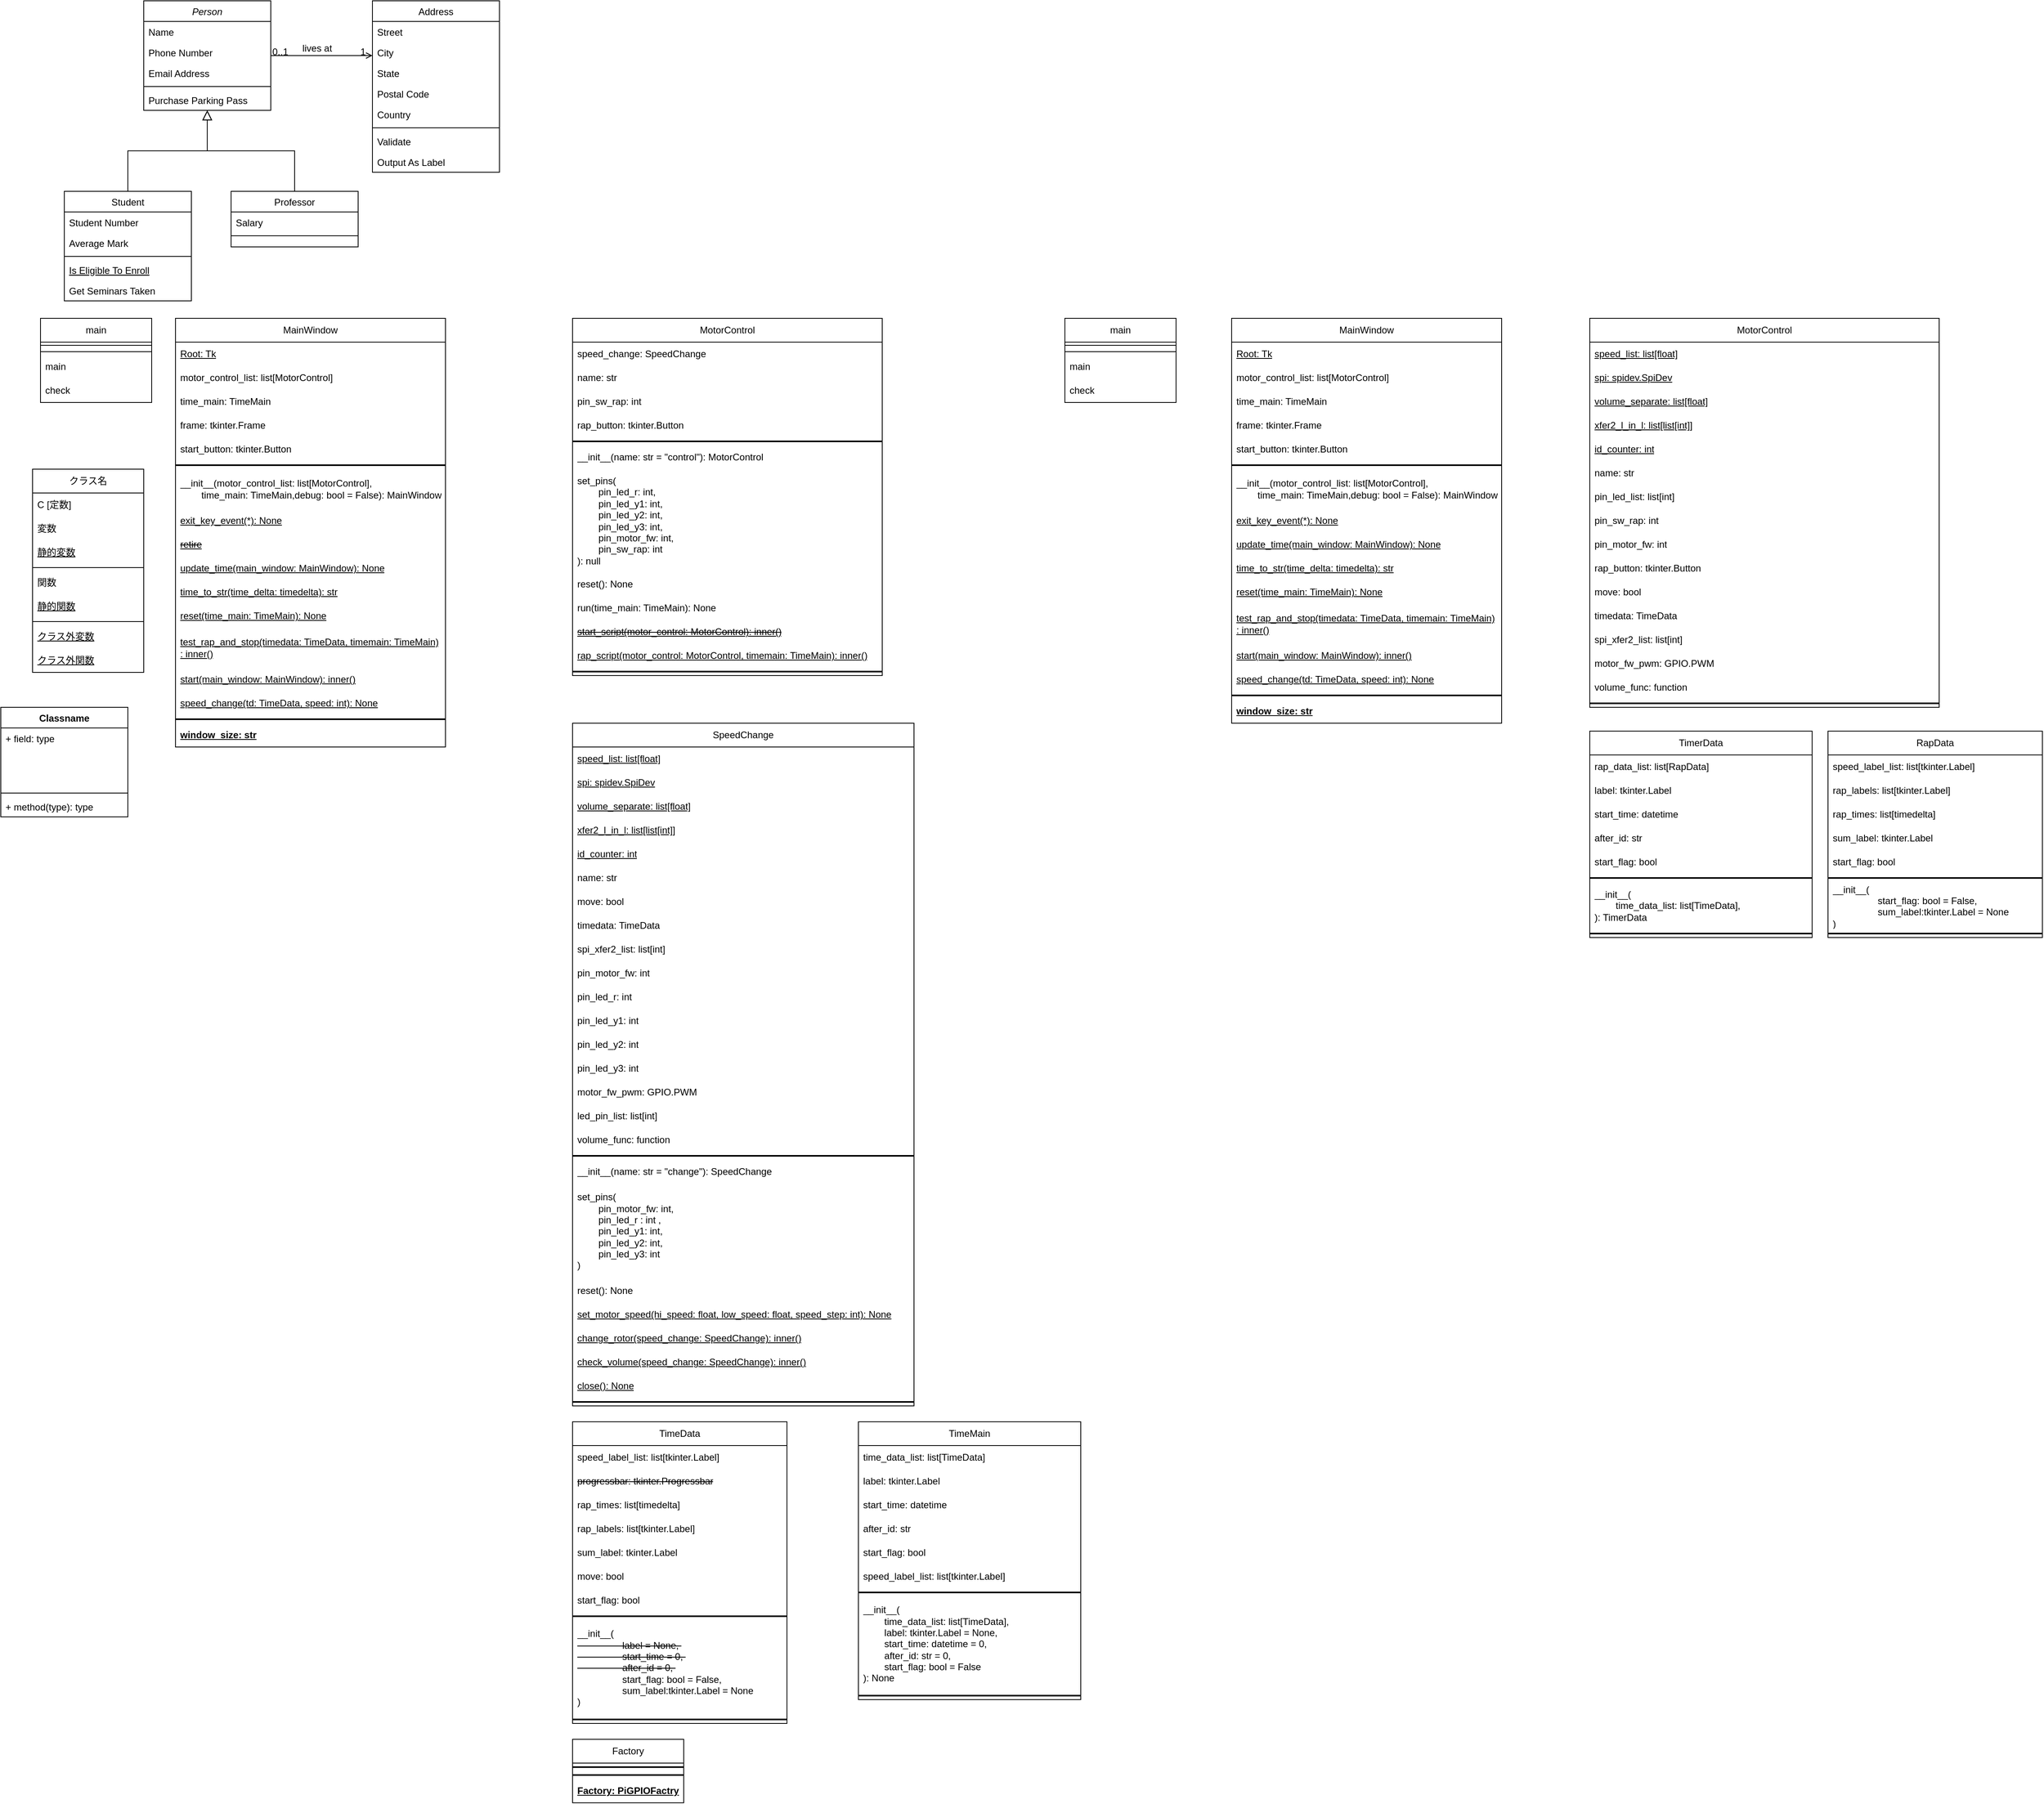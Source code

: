 <mxfile version="21.8.1" type="github">
  <diagram id="C5RBs43oDa-KdzZeNtuy" name="Page-1">
    <mxGraphModel dx="1195" dy="625" grid="1" gridSize="10" guides="1" tooltips="1" connect="1" arrows="1" fold="1" page="1" pageScale="1" pageWidth="827" pageHeight="1169" math="0" shadow="0">
      <root>
        <mxCell id="WIyWlLk6GJQsqaUBKTNV-0" />
        <mxCell id="WIyWlLk6GJQsqaUBKTNV-1" parent="WIyWlLk6GJQsqaUBKTNV-0" />
        <mxCell id="zkfFHV4jXpPFQw0GAbJ--0" value="Person" style="swimlane;fontStyle=2;align=center;verticalAlign=top;childLayout=stackLayout;horizontal=1;startSize=26;horizontalStack=0;resizeParent=1;resizeLast=0;collapsible=1;marginBottom=0;rounded=0;shadow=0;strokeWidth=1;" parent="WIyWlLk6GJQsqaUBKTNV-1" vertex="1">
          <mxGeometry x="220" y="120" width="160" height="138" as="geometry">
            <mxRectangle x="220" y="120" width="160" height="26" as="alternateBounds" />
          </mxGeometry>
        </mxCell>
        <mxCell id="zkfFHV4jXpPFQw0GAbJ--1" value="Name" style="text;align=left;verticalAlign=top;spacingLeft=4;spacingRight=4;overflow=hidden;rotatable=0;points=[[0,0.5],[1,0.5]];portConstraint=eastwest;" parent="zkfFHV4jXpPFQw0GAbJ--0" vertex="1">
          <mxGeometry y="26" width="160" height="26" as="geometry" />
        </mxCell>
        <mxCell id="zkfFHV4jXpPFQw0GAbJ--2" value="Phone Number" style="text;align=left;verticalAlign=top;spacingLeft=4;spacingRight=4;overflow=hidden;rotatable=0;points=[[0,0.5],[1,0.5]];portConstraint=eastwest;rounded=0;shadow=0;html=0;" parent="zkfFHV4jXpPFQw0GAbJ--0" vertex="1">
          <mxGeometry y="52" width="160" height="26" as="geometry" />
        </mxCell>
        <mxCell id="zkfFHV4jXpPFQw0GAbJ--3" value="Email Address" style="text;align=left;verticalAlign=top;spacingLeft=4;spacingRight=4;overflow=hidden;rotatable=0;points=[[0,0.5],[1,0.5]];portConstraint=eastwest;rounded=0;shadow=0;html=0;" parent="zkfFHV4jXpPFQw0GAbJ--0" vertex="1">
          <mxGeometry y="78" width="160" height="26" as="geometry" />
        </mxCell>
        <mxCell id="zkfFHV4jXpPFQw0GAbJ--4" value="" style="line;html=1;strokeWidth=1;align=left;verticalAlign=middle;spacingTop=-1;spacingLeft=3;spacingRight=3;rotatable=0;labelPosition=right;points=[];portConstraint=eastwest;" parent="zkfFHV4jXpPFQw0GAbJ--0" vertex="1">
          <mxGeometry y="104" width="160" height="8" as="geometry" />
        </mxCell>
        <mxCell id="zkfFHV4jXpPFQw0GAbJ--5" value="Purchase Parking Pass" style="text;align=left;verticalAlign=top;spacingLeft=4;spacingRight=4;overflow=hidden;rotatable=0;points=[[0,0.5],[1,0.5]];portConstraint=eastwest;" parent="zkfFHV4jXpPFQw0GAbJ--0" vertex="1">
          <mxGeometry y="112" width="160" height="26" as="geometry" />
        </mxCell>
        <mxCell id="zkfFHV4jXpPFQw0GAbJ--6" value="Student" style="swimlane;fontStyle=0;align=center;verticalAlign=top;childLayout=stackLayout;horizontal=1;startSize=26;horizontalStack=0;resizeParent=1;resizeLast=0;collapsible=1;marginBottom=0;rounded=0;shadow=0;strokeWidth=1;" parent="WIyWlLk6GJQsqaUBKTNV-1" vertex="1">
          <mxGeometry x="120" y="360" width="160" height="138" as="geometry">
            <mxRectangle x="130" y="380" width="160" height="26" as="alternateBounds" />
          </mxGeometry>
        </mxCell>
        <mxCell id="zkfFHV4jXpPFQw0GAbJ--7" value="Student Number" style="text;align=left;verticalAlign=top;spacingLeft=4;spacingRight=4;overflow=hidden;rotatable=0;points=[[0,0.5],[1,0.5]];portConstraint=eastwest;" parent="zkfFHV4jXpPFQw0GAbJ--6" vertex="1">
          <mxGeometry y="26" width="160" height="26" as="geometry" />
        </mxCell>
        <mxCell id="zkfFHV4jXpPFQw0GAbJ--8" value="Average Mark" style="text;align=left;verticalAlign=top;spacingLeft=4;spacingRight=4;overflow=hidden;rotatable=0;points=[[0,0.5],[1,0.5]];portConstraint=eastwest;rounded=0;shadow=0;html=0;" parent="zkfFHV4jXpPFQw0GAbJ--6" vertex="1">
          <mxGeometry y="52" width="160" height="26" as="geometry" />
        </mxCell>
        <mxCell id="zkfFHV4jXpPFQw0GAbJ--9" value="" style="line;html=1;strokeWidth=1;align=left;verticalAlign=middle;spacingTop=-1;spacingLeft=3;spacingRight=3;rotatable=0;labelPosition=right;points=[];portConstraint=eastwest;" parent="zkfFHV4jXpPFQw0GAbJ--6" vertex="1">
          <mxGeometry y="78" width="160" height="8" as="geometry" />
        </mxCell>
        <mxCell id="zkfFHV4jXpPFQw0GAbJ--10" value="Is Eligible To Enroll" style="text;align=left;verticalAlign=top;spacingLeft=4;spacingRight=4;overflow=hidden;rotatable=0;points=[[0,0.5],[1,0.5]];portConstraint=eastwest;fontStyle=4" parent="zkfFHV4jXpPFQw0GAbJ--6" vertex="1">
          <mxGeometry y="86" width="160" height="26" as="geometry" />
        </mxCell>
        <mxCell id="zkfFHV4jXpPFQw0GAbJ--11" value="Get Seminars Taken" style="text;align=left;verticalAlign=top;spacingLeft=4;spacingRight=4;overflow=hidden;rotatable=0;points=[[0,0.5],[1,0.5]];portConstraint=eastwest;" parent="zkfFHV4jXpPFQw0GAbJ--6" vertex="1">
          <mxGeometry y="112" width="160" height="26" as="geometry" />
        </mxCell>
        <mxCell id="zkfFHV4jXpPFQw0GAbJ--12" value="" style="endArrow=block;endSize=10;endFill=0;shadow=0;strokeWidth=1;rounded=0;edgeStyle=elbowEdgeStyle;elbow=vertical;" parent="WIyWlLk6GJQsqaUBKTNV-1" source="zkfFHV4jXpPFQw0GAbJ--6" target="zkfFHV4jXpPFQw0GAbJ--0" edge="1">
          <mxGeometry width="160" relative="1" as="geometry">
            <mxPoint x="200" y="203" as="sourcePoint" />
            <mxPoint x="200" y="203" as="targetPoint" />
          </mxGeometry>
        </mxCell>
        <mxCell id="zkfFHV4jXpPFQw0GAbJ--13" value="Professor" style="swimlane;fontStyle=0;align=center;verticalAlign=top;childLayout=stackLayout;horizontal=1;startSize=26;horizontalStack=0;resizeParent=1;resizeLast=0;collapsible=1;marginBottom=0;rounded=0;shadow=0;strokeWidth=1;" parent="WIyWlLk6GJQsqaUBKTNV-1" vertex="1">
          <mxGeometry x="330" y="360" width="160" height="70" as="geometry">
            <mxRectangle x="340" y="380" width="170" height="26" as="alternateBounds" />
          </mxGeometry>
        </mxCell>
        <mxCell id="zkfFHV4jXpPFQw0GAbJ--14" value="Salary" style="text;align=left;verticalAlign=top;spacingLeft=4;spacingRight=4;overflow=hidden;rotatable=0;points=[[0,0.5],[1,0.5]];portConstraint=eastwest;" parent="zkfFHV4jXpPFQw0GAbJ--13" vertex="1">
          <mxGeometry y="26" width="160" height="26" as="geometry" />
        </mxCell>
        <mxCell id="zkfFHV4jXpPFQw0GAbJ--15" value="" style="line;html=1;strokeWidth=1;align=left;verticalAlign=middle;spacingTop=-1;spacingLeft=3;spacingRight=3;rotatable=0;labelPosition=right;points=[];portConstraint=eastwest;" parent="zkfFHV4jXpPFQw0GAbJ--13" vertex="1">
          <mxGeometry y="52" width="160" height="8" as="geometry" />
        </mxCell>
        <mxCell id="zkfFHV4jXpPFQw0GAbJ--16" value="" style="endArrow=block;endSize=10;endFill=0;shadow=0;strokeWidth=1;rounded=0;edgeStyle=elbowEdgeStyle;elbow=vertical;" parent="WIyWlLk6GJQsqaUBKTNV-1" source="zkfFHV4jXpPFQw0GAbJ--13" target="zkfFHV4jXpPFQw0GAbJ--0" edge="1">
          <mxGeometry width="160" relative="1" as="geometry">
            <mxPoint x="210" y="373" as="sourcePoint" />
            <mxPoint x="310" y="271" as="targetPoint" />
          </mxGeometry>
        </mxCell>
        <mxCell id="zkfFHV4jXpPFQw0GAbJ--17" value="Address" style="swimlane;fontStyle=0;align=center;verticalAlign=top;childLayout=stackLayout;horizontal=1;startSize=26;horizontalStack=0;resizeParent=1;resizeLast=0;collapsible=1;marginBottom=0;rounded=0;shadow=0;strokeWidth=1;" parent="WIyWlLk6GJQsqaUBKTNV-1" vertex="1">
          <mxGeometry x="508" y="120" width="160" height="216" as="geometry">
            <mxRectangle x="550" y="140" width="160" height="26" as="alternateBounds" />
          </mxGeometry>
        </mxCell>
        <mxCell id="zkfFHV4jXpPFQw0GAbJ--18" value="Street" style="text;align=left;verticalAlign=top;spacingLeft=4;spacingRight=4;overflow=hidden;rotatable=0;points=[[0,0.5],[1,0.5]];portConstraint=eastwest;" parent="zkfFHV4jXpPFQw0GAbJ--17" vertex="1">
          <mxGeometry y="26" width="160" height="26" as="geometry" />
        </mxCell>
        <mxCell id="zkfFHV4jXpPFQw0GAbJ--19" value="City" style="text;align=left;verticalAlign=top;spacingLeft=4;spacingRight=4;overflow=hidden;rotatable=0;points=[[0,0.5],[1,0.5]];portConstraint=eastwest;rounded=0;shadow=0;html=0;" parent="zkfFHV4jXpPFQw0GAbJ--17" vertex="1">
          <mxGeometry y="52" width="160" height="26" as="geometry" />
        </mxCell>
        <mxCell id="zkfFHV4jXpPFQw0GAbJ--20" value="State" style="text;align=left;verticalAlign=top;spacingLeft=4;spacingRight=4;overflow=hidden;rotatable=0;points=[[0,0.5],[1,0.5]];portConstraint=eastwest;rounded=0;shadow=0;html=0;" parent="zkfFHV4jXpPFQw0GAbJ--17" vertex="1">
          <mxGeometry y="78" width="160" height="26" as="geometry" />
        </mxCell>
        <mxCell id="zkfFHV4jXpPFQw0GAbJ--21" value="Postal Code" style="text;align=left;verticalAlign=top;spacingLeft=4;spacingRight=4;overflow=hidden;rotatable=0;points=[[0,0.5],[1,0.5]];portConstraint=eastwest;rounded=0;shadow=0;html=0;" parent="zkfFHV4jXpPFQw0GAbJ--17" vertex="1">
          <mxGeometry y="104" width="160" height="26" as="geometry" />
        </mxCell>
        <mxCell id="zkfFHV4jXpPFQw0GAbJ--22" value="Country" style="text;align=left;verticalAlign=top;spacingLeft=4;spacingRight=4;overflow=hidden;rotatable=0;points=[[0,0.5],[1,0.5]];portConstraint=eastwest;rounded=0;shadow=0;html=0;" parent="zkfFHV4jXpPFQw0GAbJ--17" vertex="1">
          <mxGeometry y="130" width="160" height="26" as="geometry" />
        </mxCell>
        <mxCell id="zkfFHV4jXpPFQw0GAbJ--23" value="" style="line;html=1;strokeWidth=1;align=left;verticalAlign=middle;spacingTop=-1;spacingLeft=3;spacingRight=3;rotatable=0;labelPosition=right;points=[];portConstraint=eastwest;" parent="zkfFHV4jXpPFQw0GAbJ--17" vertex="1">
          <mxGeometry y="156" width="160" height="8" as="geometry" />
        </mxCell>
        <mxCell id="zkfFHV4jXpPFQw0GAbJ--24" value="Validate" style="text;align=left;verticalAlign=top;spacingLeft=4;spacingRight=4;overflow=hidden;rotatable=0;points=[[0,0.5],[1,0.5]];portConstraint=eastwest;" parent="zkfFHV4jXpPFQw0GAbJ--17" vertex="1">
          <mxGeometry y="164" width="160" height="26" as="geometry" />
        </mxCell>
        <mxCell id="zkfFHV4jXpPFQw0GAbJ--25" value="Output As Label" style="text;align=left;verticalAlign=top;spacingLeft=4;spacingRight=4;overflow=hidden;rotatable=0;points=[[0,0.5],[1,0.5]];portConstraint=eastwest;" parent="zkfFHV4jXpPFQw0GAbJ--17" vertex="1">
          <mxGeometry y="190" width="160" height="26" as="geometry" />
        </mxCell>
        <mxCell id="zkfFHV4jXpPFQw0GAbJ--26" value="" style="endArrow=open;shadow=0;strokeWidth=1;rounded=0;endFill=1;edgeStyle=elbowEdgeStyle;elbow=vertical;" parent="WIyWlLk6GJQsqaUBKTNV-1" source="zkfFHV4jXpPFQw0GAbJ--0" target="zkfFHV4jXpPFQw0GAbJ--17" edge="1">
          <mxGeometry x="0.5" y="41" relative="1" as="geometry">
            <mxPoint x="380" y="192" as="sourcePoint" />
            <mxPoint x="540" y="192" as="targetPoint" />
            <mxPoint x="-40" y="32" as="offset" />
          </mxGeometry>
        </mxCell>
        <mxCell id="zkfFHV4jXpPFQw0GAbJ--27" value="0..1" style="resizable=0;align=left;verticalAlign=bottom;labelBackgroundColor=none;fontSize=12;" parent="zkfFHV4jXpPFQw0GAbJ--26" connectable="0" vertex="1">
          <mxGeometry x="-1" relative="1" as="geometry">
            <mxPoint y="4" as="offset" />
          </mxGeometry>
        </mxCell>
        <mxCell id="zkfFHV4jXpPFQw0GAbJ--28" value="1" style="resizable=0;align=right;verticalAlign=bottom;labelBackgroundColor=none;fontSize=12;" parent="zkfFHV4jXpPFQw0GAbJ--26" connectable="0" vertex="1">
          <mxGeometry x="1" relative="1" as="geometry">
            <mxPoint x="-7" y="4" as="offset" />
          </mxGeometry>
        </mxCell>
        <mxCell id="zkfFHV4jXpPFQw0GAbJ--29" value="lives at" style="text;html=1;resizable=0;points=[];;align=center;verticalAlign=middle;labelBackgroundColor=none;rounded=0;shadow=0;strokeWidth=1;fontSize=12;" parent="zkfFHV4jXpPFQw0GAbJ--26" vertex="1" connectable="0">
          <mxGeometry x="0.5" y="49" relative="1" as="geometry">
            <mxPoint x="-38" y="40" as="offset" />
          </mxGeometry>
        </mxCell>
        <mxCell id="kll1zph4S7_ou4rOYK9s-12" value="main" style="swimlane;fontStyle=0;childLayout=stackLayout;horizontal=1;startSize=30;horizontalStack=0;resizeParent=1;resizeParentMax=0;resizeLast=0;collapsible=1;marginBottom=0;whiteSpace=wrap;html=1;" parent="WIyWlLk6GJQsqaUBKTNV-1" vertex="1">
          <mxGeometry x="90" y="520" width="140" height="106" as="geometry" />
        </mxCell>
        <mxCell id="kll1zph4S7_ou4rOYK9s-20" value="" style="line;html=1;strokeWidth=1;align=left;verticalAlign=middle;spacingTop=-1;spacingLeft=3;spacingRight=3;rotatable=0;labelPosition=right;points=[];portConstraint=eastwest;" parent="kll1zph4S7_ou4rOYK9s-12" vertex="1">
          <mxGeometry y="30" width="140" height="8" as="geometry" />
        </mxCell>
        <mxCell id="kll1zph4S7_ou4rOYK9s-61" value="" style="line;html=1;strokeWidth=1;align=left;verticalAlign=middle;spacingTop=-1;spacingLeft=3;spacingRight=3;rotatable=0;labelPosition=right;points=[];portConstraint=eastwest;" parent="kll1zph4S7_ou4rOYK9s-12" vertex="1">
          <mxGeometry y="38" width="140" height="8" as="geometry" />
        </mxCell>
        <mxCell id="kll1zph4S7_ou4rOYK9s-13" value="main" style="text;strokeColor=none;fillColor=none;align=left;verticalAlign=middle;spacingLeft=4;spacingRight=4;overflow=hidden;points=[[0,0.5],[1,0.5]];portConstraint=eastwest;rotatable=0;whiteSpace=wrap;html=1;" parent="kll1zph4S7_ou4rOYK9s-12" vertex="1">
          <mxGeometry y="46" width="140" height="30" as="geometry" />
        </mxCell>
        <mxCell id="kll1zph4S7_ou4rOYK9s-14" value="check" style="text;strokeColor=none;fillColor=none;align=left;verticalAlign=middle;spacingLeft=4;spacingRight=4;overflow=hidden;points=[[0,0.5],[1,0.5]];portConstraint=eastwest;rotatable=0;whiteSpace=wrap;html=1;" parent="kll1zph4S7_ou4rOYK9s-12" vertex="1">
          <mxGeometry y="76" width="140" height="30" as="geometry" />
        </mxCell>
        <mxCell id="kll1zph4S7_ou4rOYK9s-16" value="MainWindow" style="swimlane;fontStyle=0;childLayout=stackLayout;horizontal=1;startSize=30;horizontalStack=0;resizeParent=1;resizeParentMax=0;resizeLast=0;collapsible=1;marginBottom=0;whiteSpace=wrap;html=1;" parent="WIyWlLk6GJQsqaUBKTNV-1" vertex="1">
          <mxGeometry x="260" y="520" width="340" height="540" as="geometry" />
        </mxCell>
        <mxCell id="kll1zph4S7_ou4rOYK9s-17" value="Root: Tk" style="text;strokeColor=none;fillColor=none;align=left;verticalAlign=middle;spacingLeft=4;spacingRight=4;overflow=hidden;points=[[0,0.5],[1,0.5]];portConstraint=eastwest;rotatable=0;whiteSpace=wrap;html=1;fontStyle=4" parent="kll1zph4S7_ou4rOYK9s-16" vertex="1">
          <mxGeometry y="30" width="340" height="30" as="geometry" />
        </mxCell>
        <mxCell id="kll1zph4S7_ou4rOYK9s-18" value="motor_control_list: list[MotorControl]" style="text;strokeColor=none;fillColor=none;align=left;verticalAlign=middle;spacingLeft=4;spacingRight=4;overflow=hidden;points=[[0,0.5],[1,0.5]];portConstraint=eastwest;rotatable=0;whiteSpace=wrap;html=1;" parent="kll1zph4S7_ou4rOYK9s-16" vertex="1">
          <mxGeometry y="60" width="340" height="30" as="geometry" />
        </mxCell>
        <mxCell id="kll1zph4S7_ou4rOYK9s-19" value="time_main: TimeMain" style="text;strokeColor=none;fillColor=none;align=left;verticalAlign=middle;spacingLeft=4;spacingRight=4;overflow=hidden;points=[[0,0.5],[1,0.5]];portConstraint=eastwest;rotatable=0;whiteSpace=wrap;html=1;" parent="kll1zph4S7_ou4rOYK9s-16" vertex="1">
          <mxGeometry y="90" width="340" height="30" as="geometry" />
        </mxCell>
        <mxCell id="kll1zph4S7_ou4rOYK9s-93" value="frame: tkinter.Frame" style="text;strokeColor=none;fillColor=none;align=left;verticalAlign=middle;spacingLeft=4;spacingRight=4;overflow=hidden;points=[[0,0.5],[1,0.5]];portConstraint=eastwest;rotatable=0;whiteSpace=wrap;html=1;" parent="kll1zph4S7_ou4rOYK9s-16" vertex="1">
          <mxGeometry y="120" width="340" height="30" as="geometry" />
        </mxCell>
        <mxCell id="kll1zph4S7_ou4rOYK9s-94" value="start_button: tkinter.Button" style="text;strokeColor=none;fillColor=none;align=left;verticalAlign=middle;spacingLeft=4;spacingRight=4;overflow=hidden;points=[[0,0.5],[1,0.5]];portConstraint=eastwest;rotatable=0;whiteSpace=wrap;html=1;" parent="kll1zph4S7_ou4rOYK9s-16" vertex="1">
          <mxGeometry y="150" width="340" height="30" as="geometry" />
        </mxCell>
        <mxCell id="kll1zph4S7_ou4rOYK9s-46" value="" style="line;strokeWidth=2;html=1;" parent="kll1zph4S7_ou4rOYK9s-16" vertex="1">
          <mxGeometry y="180" width="340" height="10" as="geometry" />
        </mxCell>
        <mxCell id="kll1zph4S7_ou4rOYK9s-110" value="__init__(motor_control_list: list[MotorControl], &lt;br&gt;&lt;span style=&quot;white-space: pre;&quot;&gt;&#x9;&lt;/span&gt;time_main: TimeMain,debug: bool = False): MainWindow" style="text;strokeColor=none;fillColor=none;align=left;verticalAlign=middle;spacingLeft=4;spacingRight=4;overflow=hidden;points=[[0,0.5],[1,0.5]];portConstraint=eastwest;rotatable=0;whiteSpace=wrap;html=1;fontStyle=0" parent="kll1zph4S7_ou4rOYK9s-16" vertex="1">
          <mxGeometry y="190" width="340" height="50" as="geometry" />
        </mxCell>
        <mxCell id="kll1zph4S7_ou4rOYK9s-52" value="exit_key_event(*): None" style="text;strokeColor=none;fillColor=none;align=left;verticalAlign=middle;spacingLeft=4;spacingRight=4;overflow=hidden;points=[[0,0.5],[1,0.5]];portConstraint=eastwest;rotatable=0;whiteSpace=wrap;html=1;fontStyle=4" parent="kll1zph4S7_ou4rOYK9s-16" vertex="1">
          <mxGeometry y="240" width="340" height="30" as="geometry" />
        </mxCell>
        <mxCell id="kll1zph4S7_ou4rOYK9s-96" value="&lt;strike&gt;retire&lt;/strike&gt;" style="text;strokeColor=none;fillColor=none;align=left;verticalAlign=middle;spacingLeft=4;spacingRight=4;overflow=hidden;points=[[0,0.5],[1,0.5]];portConstraint=eastwest;rotatable=0;whiteSpace=wrap;html=1;fontStyle=4" parent="kll1zph4S7_ou4rOYK9s-16" vertex="1">
          <mxGeometry y="270" width="340" height="30" as="geometry" />
        </mxCell>
        <mxCell id="kll1zph4S7_ou4rOYK9s-97" value="update_time(main_window: MainWindow): None" style="text;strokeColor=none;fillColor=none;align=left;verticalAlign=middle;spacingLeft=4;spacingRight=4;overflow=hidden;points=[[0,0.5],[1,0.5]];portConstraint=eastwest;rotatable=0;whiteSpace=wrap;html=1;fontStyle=4" parent="kll1zph4S7_ou4rOYK9s-16" vertex="1">
          <mxGeometry y="300" width="340" height="30" as="geometry" />
        </mxCell>
        <mxCell id="kll1zph4S7_ou4rOYK9s-98" value="time_to_str(time_delta: timedelta): str" style="text;strokeColor=none;fillColor=none;align=left;verticalAlign=middle;spacingLeft=4;spacingRight=4;overflow=hidden;points=[[0,0.5],[1,0.5]];portConstraint=eastwest;rotatable=0;whiteSpace=wrap;html=1;fontStyle=4" parent="kll1zph4S7_ou4rOYK9s-16" vertex="1">
          <mxGeometry y="330" width="340" height="30" as="geometry" />
        </mxCell>
        <mxCell id="kll1zph4S7_ou4rOYK9s-99" value="reset(time_main: TimeMain): None" style="text;strokeColor=none;fillColor=none;align=left;verticalAlign=middle;spacingLeft=4;spacingRight=4;overflow=hidden;points=[[0,0.5],[1,0.5]];portConstraint=eastwest;rotatable=0;whiteSpace=wrap;html=1;fontStyle=4" parent="kll1zph4S7_ou4rOYK9s-16" vertex="1">
          <mxGeometry y="360" width="340" height="30" as="geometry" />
        </mxCell>
        <mxCell id="kll1zph4S7_ou4rOYK9s-100" value="test_rap_and_stop(timedata: TimeData, timemain: TimeMain)&lt;br&gt;: inner()" style="text;strokeColor=none;fillColor=none;align=left;verticalAlign=middle;spacingLeft=4;spacingRight=4;overflow=hidden;points=[[0,0.5],[1,0.5]];portConstraint=eastwest;rotatable=0;whiteSpace=wrap;html=1;fontStyle=4" parent="kll1zph4S7_ou4rOYK9s-16" vertex="1">
          <mxGeometry y="390" width="340" height="50" as="geometry" />
        </mxCell>
        <mxCell id="kll1zph4S7_ou4rOYK9s-101" value="start(main_window: MainWindow): inner()" style="text;strokeColor=none;fillColor=none;align=left;verticalAlign=middle;spacingLeft=4;spacingRight=4;overflow=hidden;points=[[0,0.5],[1,0.5]];portConstraint=eastwest;rotatable=0;whiteSpace=wrap;html=1;fontStyle=4" parent="kll1zph4S7_ou4rOYK9s-16" vertex="1">
          <mxGeometry y="440" width="340" height="30" as="geometry" />
        </mxCell>
        <mxCell id="kll1zph4S7_ou4rOYK9s-102" value="speed_change(td: TimeData, speed: int): None" style="text;strokeColor=none;fillColor=none;align=left;verticalAlign=middle;spacingLeft=4;spacingRight=4;overflow=hidden;points=[[0,0.5],[1,0.5]];portConstraint=eastwest;rotatable=0;whiteSpace=wrap;html=1;fontStyle=4" parent="kll1zph4S7_ou4rOYK9s-16" vertex="1">
          <mxGeometry y="470" width="340" height="30" as="geometry" />
        </mxCell>
        <mxCell id="kll1zph4S7_ou4rOYK9s-69" value="" style="line;strokeWidth=2;html=1;" parent="kll1zph4S7_ou4rOYK9s-16" vertex="1">
          <mxGeometry y="500" width="340" height="10" as="geometry" />
        </mxCell>
        <mxCell id="kll1zph4S7_ou4rOYK9s-71" value="window_size: str" style="text;strokeColor=none;fillColor=none;align=left;verticalAlign=middle;spacingLeft=4;spacingRight=4;overflow=hidden;points=[[0,0.5],[1,0.5]];portConstraint=eastwest;rotatable=0;whiteSpace=wrap;html=1;fontStyle=5" parent="kll1zph4S7_ou4rOYK9s-16" vertex="1">
          <mxGeometry y="510" width="340" height="30" as="geometry" />
        </mxCell>
        <mxCell id="kll1zph4S7_ou4rOYK9s-21" value="MotorControl" style="swimlane;fontStyle=0;childLayout=stackLayout;horizontal=1;startSize=30;horizontalStack=0;resizeParent=1;resizeParentMax=0;resizeLast=0;collapsible=1;marginBottom=0;whiteSpace=wrap;html=1;container=0;" parent="WIyWlLk6GJQsqaUBKTNV-1" vertex="1">
          <mxGeometry x="760" y="520" width="390" height="450" as="geometry" />
        </mxCell>
        <mxCell id="kll1zph4S7_ou4rOYK9s-24" value="speed_change: SpeedChange" style="text;strokeColor=none;fillColor=none;align=left;verticalAlign=middle;spacingLeft=4;spacingRight=4;overflow=hidden;points=[[0,0.5],[1,0.5]];portConstraint=eastwest;rotatable=0;whiteSpace=wrap;html=1;container=0;" parent="kll1zph4S7_ou4rOYK9s-21" vertex="1">
          <mxGeometry y="30" width="390" height="30" as="geometry" />
        </mxCell>
        <mxCell id="kll1zph4S7_ou4rOYK9s-103" value="name: str" style="text;strokeColor=none;fillColor=none;align=left;verticalAlign=middle;spacingLeft=4;spacingRight=4;overflow=hidden;points=[[0,0.5],[1,0.5]];portConstraint=eastwest;rotatable=0;whiteSpace=wrap;html=1;container=0;" parent="kll1zph4S7_ou4rOYK9s-21" vertex="1">
          <mxGeometry y="60" width="390" height="30" as="geometry" />
        </mxCell>
        <mxCell id="kll1zph4S7_ou4rOYK9s-104" value="pin_sw_rap: int" style="text;strokeColor=none;fillColor=none;align=left;verticalAlign=middle;spacingLeft=4;spacingRight=4;overflow=hidden;points=[[0,0.5],[1,0.5]];portConstraint=eastwest;rotatable=0;whiteSpace=wrap;html=1;container=0;" parent="kll1zph4S7_ou4rOYK9s-21" vertex="1">
          <mxGeometry y="90" width="390" height="30" as="geometry" />
        </mxCell>
        <mxCell id="kll1zph4S7_ou4rOYK9s-131" value="rap_button: tkinter.Button" style="text;strokeColor=none;fillColor=none;align=left;verticalAlign=middle;spacingLeft=4;spacingRight=4;overflow=hidden;points=[[0,0.5],[1,0.5]];portConstraint=eastwest;rotatable=0;whiteSpace=wrap;html=1;container=0;" parent="kll1zph4S7_ou4rOYK9s-21" vertex="1">
          <mxGeometry y="120" width="390" height="30" as="geometry" />
        </mxCell>
        <mxCell id="kll1zph4S7_ou4rOYK9s-47" value="" style="line;strokeWidth=2;html=1;" parent="kll1zph4S7_ou4rOYK9s-21" vertex="1">
          <mxGeometry y="150" width="390" height="10" as="geometry" />
        </mxCell>
        <mxCell id="kll1zph4S7_ou4rOYK9s-111" value="__init__(name: str = &quot;control&quot;): MotorControl" style="text;strokeColor=none;fillColor=none;align=left;verticalAlign=middle;spacingLeft=4;spacingRight=4;overflow=hidden;points=[[0,0.5],[1,0.5]];portConstraint=eastwest;rotatable=0;whiteSpace=wrap;html=1;container=0;" parent="kll1zph4S7_ou4rOYK9s-21" vertex="1">
          <mxGeometry y="160" width="390" height="30" as="geometry" />
        </mxCell>
        <mxCell id="kll1zph4S7_ou4rOYK9s-112" value="set_pins(&lt;br&gt;&lt;span style=&quot;white-space: pre;&quot;&gt;&#x9;&lt;/span&gt;pin_led_r: int,&lt;br&gt;&lt;span style=&quot;white-space: pre;&quot;&gt;&#x9;&lt;/span&gt;pin_led_y1: int,&lt;br&gt;&lt;span style=&quot;white-space: pre;&quot;&gt;&#x9;&lt;/span&gt;pin_led_y2: int,&amp;nbsp;&lt;br&gt;&lt;span style=&quot;white-space: pre;&quot;&gt;&#x9;&lt;/span&gt;pin_led_y3: int,&lt;br&gt;&lt;span style=&quot;white-space: pre;&quot;&gt;&#x9;&lt;/span&gt;pin_motor_fw: int,&lt;br&gt;&lt;span style=&quot;white-space: pre;&quot;&gt;&#x9;&lt;/span&gt;pin_sw_rap: int&lt;br&gt;): null" style="text;strokeColor=none;fillColor=none;align=left;verticalAlign=middle;spacingLeft=4;spacingRight=4;overflow=hidden;points=[[0,0.5],[1,0.5]];portConstraint=eastwest;rotatable=0;whiteSpace=wrap;html=1;container=0;" parent="kll1zph4S7_ou4rOYK9s-21" vertex="1">
          <mxGeometry y="190" width="390" height="130" as="geometry" />
        </mxCell>
        <mxCell id="kll1zph4S7_ou4rOYK9s-23" value="reset(): None" style="text;strokeColor=none;fillColor=none;align=left;verticalAlign=middle;spacingLeft=4;spacingRight=4;overflow=hidden;points=[[0,0.5],[1,0.5]];portConstraint=eastwest;rotatable=0;whiteSpace=wrap;html=1;container=0;" parent="kll1zph4S7_ou4rOYK9s-21" vertex="1">
          <mxGeometry y="320" width="390" height="30" as="geometry" />
        </mxCell>
        <mxCell id="kll1zph4S7_ou4rOYK9s-22" value="run(time_main: TimeMain): None" style="text;strokeColor=none;fillColor=none;align=left;verticalAlign=middle;spacingLeft=4;spacingRight=4;overflow=hidden;points=[[0,0.5],[1,0.5]];portConstraint=eastwest;rotatable=0;whiteSpace=wrap;html=1;container=0;" parent="kll1zph4S7_ou4rOYK9s-21" vertex="1">
          <mxGeometry y="350" width="390" height="30" as="geometry" />
        </mxCell>
        <mxCell id="kll1zph4S7_ou4rOYK9s-105" value="&lt;strike&gt;start_script(motor_control: MotorControl): inner()&lt;/strike&gt;" style="text;strokeColor=none;fillColor=none;align=left;verticalAlign=middle;spacingLeft=4;spacingRight=4;overflow=hidden;points=[[0,0.5],[1,0.5]];portConstraint=eastwest;rotatable=0;whiteSpace=wrap;html=1;container=0;fontStyle=4" parent="kll1zph4S7_ou4rOYK9s-21" vertex="1">
          <mxGeometry y="380" width="390" height="30" as="geometry" />
        </mxCell>
        <mxCell id="kll1zph4S7_ou4rOYK9s-132" value="rap_script(motor_control: MotorControl, timemain: TimeMain): inner()" style="text;strokeColor=none;fillColor=none;align=left;verticalAlign=middle;spacingLeft=4;spacingRight=4;overflow=hidden;points=[[0,0.5],[1,0.5]];portConstraint=eastwest;rotatable=0;whiteSpace=wrap;html=1;container=0;fontStyle=4" parent="kll1zph4S7_ou4rOYK9s-21" vertex="1">
          <mxGeometry y="410" width="390" height="30" as="geometry" />
        </mxCell>
        <mxCell id="kll1zph4S7_ou4rOYK9s-68" value="" style="line;strokeWidth=2;html=1;" parent="kll1zph4S7_ou4rOYK9s-21" vertex="1">
          <mxGeometry y="440" width="390" height="10" as="geometry" />
        </mxCell>
        <mxCell id="kll1zph4S7_ou4rOYK9s-25" value="SpeedChange" style="swimlane;fontStyle=0;childLayout=stackLayout;horizontal=1;startSize=30;horizontalStack=0;resizeParent=1;resizeParentMax=0;resizeLast=0;collapsible=1;marginBottom=0;whiteSpace=wrap;html=1;container=0;" parent="WIyWlLk6GJQsqaUBKTNV-1" vertex="1">
          <mxGeometry x="760" y="1030" width="430" height="860" as="geometry" />
        </mxCell>
        <mxCell id="kll1zph4S7_ou4rOYK9s-26" value="speed_list: list[float]" style="text;strokeColor=none;fillColor=none;align=left;verticalAlign=middle;spacingLeft=4;spacingRight=4;overflow=hidden;points=[[0,0.5],[1,0.5]];portConstraint=eastwest;rotatable=0;whiteSpace=wrap;html=1;container=0;fontStyle=4" parent="kll1zph4S7_ou4rOYK9s-25" vertex="1">
          <mxGeometry y="30" width="430" height="30" as="geometry" />
        </mxCell>
        <mxCell id="kll1zph4S7_ou4rOYK9s-106" value="spi: spidev.SpiDev" style="text;strokeColor=none;fillColor=none;align=left;verticalAlign=middle;spacingLeft=4;spacingRight=4;overflow=hidden;points=[[0,0.5],[1,0.5]];portConstraint=eastwest;rotatable=0;whiteSpace=wrap;html=1;container=0;fontStyle=4" parent="kll1zph4S7_ou4rOYK9s-25" vertex="1">
          <mxGeometry y="60" width="430" height="30" as="geometry" />
        </mxCell>
        <mxCell id="kll1zph4S7_ou4rOYK9s-107" value="volume_separate: list[float]" style="text;strokeColor=none;fillColor=none;align=left;verticalAlign=middle;spacingLeft=4;spacingRight=4;overflow=hidden;points=[[0,0.5],[1,0.5]];portConstraint=eastwest;rotatable=0;whiteSpace=wrap;html=1;container=0;fontStyle=4" parent="kll1zph4S7_ou4rOYK9s-25" vertex="1">
          <mxGeometry y="90" width="430" height="30" as="geometry" />
        </mxCell>
        <mxCell id="kll1zph4S7_ou4rOYK9s-108" value="xfer2_l_in_l: list[list[int]]" style="text;strokeColor=none;fillColor=none;align=left;verticalAlign=middle;spacingLeft=4;spacingRight=4;overflow=hidden;points=[[0,0.5],[1,0.5]];portConstraint=eastwest;rotatable=0;whiteSpace=wrap;html=1;container=0;fontStyle=4" parent="kll1zph4S7_ou4rOYK9s-25" vertex="1">
          <mxGeometry y="120" width="430" height="30" as="geometry" />
        </mxCell>
        <mxCell id="kll1zph4S7_ou4rOYK9s-109" value="id_counter: int" style="text;strokeColor=none;fillColor=none;align=left;verticalAlign=middle;spacingLeft=4;spacingRight=4;overflow=hidden;points=[[0,0.5],[1,0.5]];portConstraint=eastwest;rotatable=0;whiteSpace=wrap;html=1;container=0;fontStyle=4" parent="kll1zph4S7_ou4rOYK9s-25" vertex="1">
          <mxGeometry y="150" width="430" height="30" as="geometry" />
        </mxCell>
        <mxCell id="kll1zph4S7_ou4rOYK9s-133" value="name: str" style="text;strokeColor=none;fillColor=none;align=left;verticalAlign=middle;spacingLeft=4;spacingRight=4;overflow=hidden;points=[[0,0.5],[1,0.5]];portConstraint=eastwest;rotatable=0;whiteSpace=wrap;html=1;container=0;fontStyle=0" parent="kll1zph4S7_ou4rOYK9s-25" vertex="1">
          <mxGeometry y="180" width="430" height="30" as="geometry" />
        </mxCell>
        <mxCell id="kll1zph4S7_ou4rOYK9s-134" value="move: bool" style="text;strokeColor=none;fillColor=none;align=left;verticalAlign=middle;spacingLeft=4;spacingRight=4;overflow=hidden;points=[[0,0.5],[1,0.5]];portConstraint=eastwest;rotatable=0;whiteSpace=wrap;html=1;container=0;fontStyle=0" parent="kll1zph4S7_ou4rOYK9s-25" vertex="1">
          <mxGeometry y="210" width="430" height="30" as="geometry" />
        </mxCell>
        <mxCell id="kll1zph4S7_ou4rOYK9s-135" value="timedata: TimeData" style="text;strokeColor=none;fillColor=none;align=left;verticalAlign=middle;spacingLeft=4;spacingRight=4;overflow=hidden;points=[[0,0.5],[1,0.5]];portConstraint=eastwest;rotatable=0;whiteSpace=wrap;html=1;container=0;fontStyle=0" parent="kll1zph4S7_ou4rOYK9s-25" vertex="1">
          <mxGeometry y="240" width="430" height="30" as="geometry" />
        </mxCell>
        <mxCell id="kll1zph4S7_ou4rOYK9s-136" value="spi_xfer2_list: list[int]" style="text;strokeColor=none;fillColor=none;align=left;verticalAlign=middle;spacingLeft=4;spacingRight=4;overflow=hidden;points=[[0,0.5],[1,0.5]];portConstraint=eastwest;rotatable=0;whiteSpace=wrap;html=1;container=0;fontStyle=0" parent="kll1zph4S7_ou4rOYK9s-25" vertex="1">
          <mxGeometry y="270" width="430" height="30" as="geometry" />
        </mxCell>
        <mxCell id="kll1zph4S7_ou4rOYK9s-137" value="pin_motor_fw: int" style="text;strokeColor=none;fillColor=none;align=left;verticalAlign=middle;spacingLeft=4;spacingRight=4;overflow=hidden;points=[[0,0.5],[1,0.5]];portConstraint=eastwest;rotatable=0;whiteSpace=wrap;html=1;container=0;fontStyle=0" parent="kll1zph4S7_ou4rOYK9s-25" vertex="1">
          <mxGeometry y="300" width="430" height="30" as="geometry" />
        </mxCell>
        <mxCell id="kll1zph4S7_ou4rOYK9s-138" value="pin_led_r: int" style="text;strokeColor=none;fillColor=none;align=left;verticalAlign=middle;spacingLeft=4;spacingRight=4;overflow=hidden;points=[[0,0.5],[1,0.5]];portConstraint=eastwest;rotatable=0;whiteSpace=wrap;html=1;container=0;fontStyle=0" parent="kll1zph4S7_ou4rOYK9s-25" vertex="1">
          <mxGeometry y="330" width="430" height="30" as="geometry" />
        </mxCell>
        <mxCell id="kll1zph4S7_ou4rOYK9s-139" value="pin_led_y1: int" style="text;strokeColor=none;fillColor=none;align=left;verticalAlign=middle;spacingLeft=4;spacingRight=4;overflow=hidden;points=[[0,0.5],[1,0.5]];portConstraint=eastwest;rotatable=0;whiteSpace=wrap;html=1;container=0;fontStyle=0" parent="kll1zph4S7_ou4rOYK9s-25" vertex="1">
          <mxGeometry y="360" width="430" height="30" as="geometry" />
        </mxCell>
        <mxCell id="kll1zph4S7_ou4rOYK9s-140" value="pin_led_y2: int" style="text;strokeColor=none;fillColor=none;align=left;verticalAlign=middle;spacingLeft=4;spacingRight=4;overflow=hidden;points=[[0,0.5],[1,0.5]];portConstraint=eastwest;rotatable=0;whiteSpace=wrap;html=1;container=0;fontStyle=0" parent="kll1zph4S7_ou4rOYK9s-25" vertex="1">
          <mxGeometry y="390" width="430" height="30" as="geometry" />
        </mxCell>
        <mxCell id="kll1zph4S7_ou4rOYK9s-141" value="pin_led_y3: int" style="text;strokeColor=none;fillColor=none;align=left;verticalAlign=middle;spacingLeft=4;spacingRight=4;overflow=hidden;points=[[0,0.5],[1,0.5]];portConstraint=eastwest;rotatable=0;whiteSpace=wrap;html=1;container=0;fontStyle=0" parent="kll1zph4S7_ou4rOYK9s-25" vertex="1">
          <mxGeometry y="420" width="430" height="30" as="geometry" />
        </mxCell>
        <mxCell id="kll1zph4S7_ou4rOYK9s-143" value="motor_fw_pwm: GPIO.PWM" style="text;strokeColor=none;fillColor=none;align=left;verticalAlign=middle;spacingLeft=4;spacingRight=4;overflow=hidden;points=[[0,0.5],[1,0.5]];portConstraint=eastwest;rotatable=0;whiteSpace=wrap;html=1;container=0;fontStyle=0" parent="kll1zph4S7_ou4rOYK9s-25" vertex="1">
          <mxGeometry y="450" width="430" height="30" as="geometry" />
        </mxCell>
        <mxCell id="kll1zph4S7_ou4rOYK9s-144" value="led_pin_list: list[int]" style="text;strokeColor=none;fillColor=none;align=left;verticalAlign=middle;spacingLeft=4;spacingRight=4;overflow=hidden;points=[[0,0.5],[1,0.5]];portConstraint=eastwest;rotatable=0;whiteSpace=wrap;html=1;container=0;fontStyle=0" parent="kll1zph4S7_ou4rOYK9s-25" vertex="1">
          <mxGeometry y="480" width="430" height="30" as="geometry" />
        </mxCell>
        <mxCell id="kll1zph4S7_ou4rOYK9s-145" value="volume_func: function" style="text;strokeColor=none;fillColor=none;align=left;verticalAlign=middle;spacingLeft=4;spacingRight=4;overflow=hidden;points=[[0,0.5],[1,0.5]];portConstraint=eastwest;rotatable=0;whiteSpace=wrap;html=1;container=0;fontStyle=0" parent="kll1zph4S7_ou4rOYK9s-25" vertex="1">
          <mxGeometry y="510" width="430" height="30" as="geometry" />
        </mxCell>
        <mxCell id="kll1zph4S7_ou4rOYK9s-48" value="" style="line;strokeWidth=2;html=1;" parent="kll1zph4S7_ou4rOYK9s-25" vertex="1">
          <mxGeometry y="540" width="430" height="10" as="geometry" />
        </mxCell>
        <mxCell id="kll1zph4S7_ou4rOYK9s-28" value="__init__(name: str = &quot;change&quot;): SpeedChange" style="text;strokeColor=none;fillColor=none;align=left;verticalAlign=middle;spacingLeft=4;spacingRight=4;overflow=hidden;points=[[0,0.5],[1,0.5]];portConstraint=eastwest;rotatable=0;whiteSpace=wrap;html=1;container=0;" parent="kll1zph4S7_ou4rOYK9s-25" vertex="1">
          <mxGeometry y="550" width="430" height="30" as="geometry" />
        </mxCell>
        <mxCell id="kll1zph4S7_ou4rOYK9s-27" value="set_pins(&lt;div&gt;&lt;span style=&quot;background-color: initial;&quot;&gt;&lt;span style=&quot;white-space: pre;&quot;&gt;&#x9;&lt;/span&gt;pin_motor_fw: int,&lt;/span&gt;&lt;br&gt;&lt;/div&gt;&lt;div&gt;&amp;nbsp; &amp;nbsp; &amp;nbsp; &amp;nbsp; pin_led_r : int ,&lt;/div&gt;&lt;div&gt;&amp;nbsp; &amp;nbsp; &amp;nbsp; &amp;nbsp; pin_led_y1: int,&lt;/div&gt;&lt;div&gt;&amp;nbsp; &amp;nbsp; &amp;nbsp; &amp;nbsp; pin_led_y2: int,&lt;/div&gt;&amp;nbsp; &amp;nbsp; &amp;nbsp; &amp;nbsp; pin_led_y3: int&lt;br&gt;)" style="text;strokeColor=none;fillColor=none;align=left;verticalAlign=middle;spacingLeft=4;spacingRight=4;overflow=hidden;points=[[0,0.5],[1,0.5]];portConstraint=eastwest;rotatable=0;whiteSpace=wrap;html=1;container=0;" parent="kll1zph4S7_ou4rOYK9s-25" vertex="1">
          <mxGeometry y="580" width="430" height="120" as="geometry" />
        </mxCell>
        <mxCell id="kll1zph4S7_ou4rOYK9s-113" value="reset(): None" style="text;strokeColor=none;fillColor=none;align=left;verticalAlign=middle;spacingLeft=4;spacingRight=4;overflow=hidden;points=[[0,0.5],[1,0.5]];portConstraint=eastwest;rotatable=0;whiteSpace=wrap;html=1;container=0;" parent="kll1zph4S7_ou4rOYK9s-25" vertex="1">
          <mxGeometry y="700" width="430" height="30" as="geometry" />
        </mxCell>
        <mxCell id="kll1zph4S7_ou4rOYK9s-114" value="set_motor_speed(hi_speed: float, low_speed: float, speed_step: int): None" style="text;strokeColor=none;fillColor=none;align=left;verticalAlign=middle;spacingLeft=4;spacingRight=4;overflow=hidden;points=[[0,0.5],[1,0.5]];portConstraint=eastwest;rotatable=0;whiteSpace=wrap;html=1;container=0;fontStyle=4" parent="kll1zph4S7_ou4rOYK9s-25" vertex="1">
          <mxGeometry y="730" width="430" height="30" as="geometry" />
        </mxCell>
        <mxCell id="kll1zph4S7_ou4rOYK9s-115" value="change_rotor(speed_change: SpeedChange): inner()" style="text;strokeColor=none;fillColor=none;align=left;verticalAlign=middle;spacingLeft=4;spacingRight=4;overflow=hidden;points=[[0,0.5],[1,0.5]];portConstraint=eastwest;rotatable=0;whiteSpace=wrap;html=1;container=0;fontStyle=4" parent="kll1zph4S7_ou4rOYK9s-25" vertex="1">
          <mxGeometry y="760" width="430" height="30" as="geometry" />
        </mxCell>
        <mxCell id="kll1zph4S7_ou4rOYK9s-117" value="check_volume(speed_change: SpeedChange): inner()" style="text;strokeColor=none;fillColor=none;align=left;verticalAlign=middle;spacingLeft=4;spacingRight=4;overflow=hidden;points=[[0,0.5],[1,0.5]];portConstraint=eastwest;rotatable=0;whiteSpace=wrap;html=1;container=0;fontStyle=4" parent="kll1zph4S7_ou4rOYK9s-25" vertex="1">
          <mxGeometry y="790" width="430" height="30" as="geometry" />
        </mxCell>
        <mxCell id="kll1zph4S7_ou4rOYK9s-118" value="close(): None" style="text;strokeColor=none;fillColor=none;align=left;verticalAlign=middle;spacingLeft=4;spacingRight=4;overflow=hidden;points=[[0,0.5],[1,0.5]];portConstraint=eastwest;rotatable=0;whiteSpace=wrap;html=1;container=0;fontStyle=4" parent="kll1zph4S7_ou4rOYK9s-25" vertex="1">
          <mxGeometry y="820" width="430" height="30" as="geometry" />
        </mxCell>
        <mxCell id="kll1zph4S7_ou4rOYK9s-67" value="" style="line;strokeWidth=2;html=1;" parent="kll1zph4S7_ou4rOYK9s-25" vertex="1">
          <mxGeometry y="850" width="430" height="10" as="geometry" />
        </mxCell>
        <mxCell id="kll1zph4S7_ou4rOYK9s-29" value="TimeData" style="swimlane;fontStyle=0;childLayout=stackLayout;horizontal=1;startSize=30;horizontalStack=0;resizeParent=1;resizeParentMax=0;resizeLast=0;collapsible=1;marginBottom=0;whiteSpace=wrap;html=1;container=0;" parent="WIyWlLk6GJQsqaUBKTNV-1" vertex="1">
          <mxGeometry x="760" y="1910" width="270" height="380" as="geometry" />
        </mxCell>
        <mxCell id="kll1zph4S7_ou4rOYK9s-43" value="speed_label_list: list[tkinter.Label]" style="text;strokeColor=none;fillColor=none;align=left;verticalAlign=middle;spacingLeft=4;spacingRight=4;overflow=hidden;points=[[0,0.5],[1,0.5]];portConstraint=eastwest;rotatable=0;whiteSpace=wrap;html=1;" parent="kll1zph4S7_ou4rOYK9s-29" vertex="1">
          <mxGeometry y="30" width="270" height="30" as="geometry" />
        </mxCell>
        <mxCell id="kll1zph4S7_ou4rOYK9s-45" value="&lt;strike&gt;progressbar: tkinter.Progressbar&lt;/strike&gt;" style="text;strokeColor=none;fillColor=none;align=left;verticalAlign=middle;spacingLeft=4;spacingRight=4;overflow=hidden;points=[[0,0.5],[1,0.5]];portConstraint=eastwest;rotatable=0;whiteSpace=wrap;html=1;" parent="kll1zph4S7_ou4rOYK9s-29" vertex="1">
          <mxGeometry y="60" width="270" height="30" as="geometry" />
        </mxCell>
        <mxCell id="kll1zph4S7_ou4rOYK9s-125" value="rap_times: list[timedelta]" style="text;strokeColor=none;fillColor=none;align=left;verticalAlign=middle;spacingLeft=4;spacingRight=4;overflow=hidden;points=[[0,0.5],[1,0.5]];portConstraint=eastwest;rotatable=0;whiteSpace=wrap;html=1;" parent="kll1zph4S7_ou4rOYK9s-29" vertex="1">
          <mxGeometry y="90" width="270" height="30" as="geometry" />
        </mxCell>
        <mxCell id="kll1zph4S7_ou4rOYK9s-126" value="rap_labels: list[tkinter.Label]" style="text;strokeColor=none;fillColor=none;align=left;verticalAlign=middle;spacingLeft=4;spacingRight=4;overflow=hidden;points=[[0,0.5],[1,0.5]];portConstraint=eastwest;rotatable=0;whiteSpace=wrap;html=1;" parent="kll1zph4S7_ou4rOYK9s-29" vertex="1">
          <mxGeometry y="120" width="270" height="30" as="geometry" />
        </mxCell>
        <mxCell id="kll1zph4S7_ou4rOYK9s-127" value="sum_label: tkinter.Label" style="text;strokeColor=none;fillColor=none;align=left;verticalAlign=middle;spacingLeft=4;spacingRight=4;overflow=hidden;points=[[0,0.5],[1,0.5]];portConstraint=eastwest;rotatable=0;whiteSpace=wrap;html=1;" parent="kll1zph4S7_ou4rOYK9s-29" vertex="1">
          <mxGeometry y="150" width="270" height="30" as="geometry" />
        </mxCell>
        <mxCell id="kll1zph4S7_ou4rOYK9s-128" value="move: bool" style="text;strokeColor=none;fillColor=none;align=left;verticalAlign=middle;spacingLeft=4;spacingRight=4;overflow=hidden;points=[[0,0.5],[1,0.5]];portConstraint=eastwest;rotatable=0;whiteSpace=wrap;html=1;" parent="kll1zph4S7_ou4rOYK9s-29" vertex="1">
          <mxGeometry y="180" width="270" height="30" as="geometry" />
        </mxCell>
        <mxCell id="kll1zph4S7_ou4rOYK9s-130" value="start_flag: bool" style="text;strokeColor=none;fillColor=none;align=left;verticalAlign=middle;spacingLeft=4;spacingRight=4;overflow=hidden;points=[[0,0.5],[1,0.5]];portConstraint=eastwest;rotatable=0;whiteSpace=wrap;html=1;" parent="kll1zph4S7_ou4rOYK9s-29" vertex="1">
          <mxGeometry y="210" width="270" height="30" as="geometry" />
        </mxCell>
        <mxCell id="kll1zph4S7_ou4rOYK9s-65" value="" style="line;strokeWidth=2;html=1;" parent="kll1zph4S7_ou4rOYK9s-29" vertex="1">
          <mxGeometry y="240" width="270" height="10" as="geometry" />
        </mxCell>
        <mxCell id="kll1zph4S7_ou4rOYK9s-129" value="__init__(&lt;br&gt;&lt;div&gt;&lt;strike&gt;&lt;span style=&quot;background-color: initial;&quot;&gt;&amp;nbsp; &amp;nbsp; &amp;nbsp; &amp;nbsp; &amp;nbsp; &amp;nbsp; &amp;nbsp; &amp;nbsp; &amp;nbsp;label = None,&amp;nbsp;&lt;/span&gt;&lt;br&gt;&lt;/strike&gt;&lt;/div&gt;&lt;div&gt;&lt;strike&gt;&amp;nbsp; &amp;nbsp; &amp;nbsp; &amp;nbsp; &amp;nbsp; &amp;nbsp; &amp;nbsp; &amp;nbsp; &amp;nbsp;start_time = 0,&amp;nbsp;&lt;/strike&gt;&lt;/div&gt;&lt;div&gt;&lt;strike&gt;&amp;nbsp; &amp;nbsp; &amp;nbsp; &amp;nbsp; &amp;nbsp; &amp;nbsp; &amp;nbsp; &amp;nbsp; &amp;nbsp;after_id = 0,&amp;nbsp;&lt;/strike&gt;&lt;/div&gt;&lt;div&gt;&amp;nbsp; &amp;nbsp; &amp;nbsp; &amp;nbsp; &amp;nbsp; &amp;nbsp; &amp;nbsp; &amp;nbsp; &amp;nbsp;start_flag: bool = False,&lt;/div&gt;&lt;div&gt;&amp;nbsp; &amp;nbsp; &amp;nbsp; &amp;nbsp; &amp;nbsp; &amp;nbsp; &amp;nbsp; &amp;nbsp; &amp;nbsp;sum_label:tkinter.Label = None&lt;/div&gt;)" style="text;strokeColor=none;fillColor=none;align=left;verticalAlign=middle;spacingLeft=4;spacingRight=4;overflow=hidden;points=[[0,0.5],[1,0.5]];portConstraint=eastwest;rotatable=0;whiteSpace=wrap;html=1;" parent="kll1zph4S7_ou4rOYK9s-29" vertex="1">
          <mxGeometry y="250" width="270" height="120" as="geometry" />
        </mxCell>
        <mxCell id="kll1zph4S7_ou4rOYK9s-49" value="" style="line;strokeWidth=2;html=1;" parent="kll1zph4S7_ou4rOYK9s-29" vertex="1">
          <mxGeometry y="370" width="270" height="10" as="geometry" />
        </mxCell>
        <mxCell id="kll1zph4S7_ou4rOYK9s-37" value="Factory" style="swimlane;fontStyle=0;childLayout=stackLayout;horizontal=1;startSize=30;horizontalStack=0;resizeParent=1;resizeParentMax=0;resizeLast=0;collapsible=1;marginBottom=0;whiteSpace=wrap;html=1;" parent="WIyWlLk6GJQsqaUBKTNV-1" vertex="1">
          <mxGeometry x="760" y="2310" width="140" height="80" as="geometry" />
        </mxCell>
        <mxCell id="kll1zph4S7_ou4rOYK9s-50" value="" style="line;strokeWidth=2;html=1;" parent="kll1zph4S7_ou4rOYK9s-37" vertex="1">
          <mxGeometry y="30" width="140" height="10" as="geometry" />
        </mxCell>
        <mxCell id="kll1zph4S7_ou4rOYK9s-64" value="" style="line;strokeWidth=2;html=1;" parent="kll1zph4S7_ou4rOYK9s-37" vertex="1">
          <mxGeometry y="40" width="140" height="10" as="geometry" />
        </mxCell>
        <mxCell id="kll1zph4S7_ou4rOYK9s-39" value="Factory: PiGPIOFactry" style="text;strokeColor=none;fillColor=none;align=left;verticalAlign=middle;spacingLeft=4;spacingRight=4;overflow=hidden;points=[[0,0.5],[1,0.5]];portConstraint=eastwest;rotatable=0;whiteSpace=wrap;html=1;fontStyle=5" parent="kll1zph4S7_ou4rOYK9s-37" vertex="1">
          <mxGeometry y="50" width="140" height="30" as="geometry" />
        </mxCell>
        <mxCell id="kll1zph4S7_ou4rOYK9s-42" value="TimeMain" style="swimlane;fontStyle=0;childLayout=stackLayout;horizontal=1;startSize=30;horizontalStack=0;resizeParent=1;resizeParentMax=0;resizeLast=0;collapsible=1;marginBottom=0;whiteSpace=wrap;html=1;" parent="WIyWlLk6GJQsqaUBKTNV-1" vertex="1">
          <mxGeometry x="1120" y="1910" width="280" height="350" as="geometry" />
        </mxCell>
        <mxCell id="kll1zph4S7_ou4rOYK9s-44" value="time_data_list: list[TimeData]" style="text;strokeColor=none;fillColor=none;align=left;verticalAlign=middle;spacingLeft=4;spacingRight=4;overflow=hidden;points=[[0,0.5],[1,0.5]];portConstraint=eastwest;rotatable=0;whiteSpace=wrap;html=1;" parent="kll1zph4S7_ou4rOYK9s-42" vertex="1">
          <mxGeometry y="30" width="280" height="30" as="geometry" />
        </mxCell>
        <mxCell id="kll1zph4S7_ou4rOYK9s-119" value="label: tkinter.Label" style="text;strokeColor=none;fillColor=none;align=left;verticalAlign=middle;spacingLeft=4;spacingRight=4;overflow=hidden;points=[[0,0.5],[1,0.5]];portConstraint=eastwest;rotatable=0;whiteSpace=wrap;html=1;" parent="kll1zph4S7_ou4rOYK9s-42" vertex="1">
          <mxGeometry y="60" width="280" height="30" as="geometry" />
        </mxCell>
        <mxCell id="kll1zph4S7_ou4rOYK9s-120" value="start_time: datetime" style="text;strokeColor=none;fillColor=none;align=left;verticalAlign=middle;spacingLeft=4;spacingRight=4;overflow=hidden;points=[[0,0.5],[1,0.5]];portConstraint=eastwest;rotatable=0;whiteSpace=wrap;html=1;" parent="kll1zph4S7_ou4rOYK9s-42" vertex="1">
          <mxGeometry y="90" width="280" height="30" as="geometry" />
        </mxCell>
        <mxCell id="kll1zph4S7_ou4rOYK9s-121" value="after_id: str" style="text;strokeColor=none;fillColor=none;align=left;verticalAlign=middle;spacingLeft=4;spacingRight=4;overflow=hidden;points=[[0,0.5],[1,0.5]];portConstraint=eastwest;rotatable=0;whiteSpace=wrap;html=1;" parent="kll1zph4S7_ou4rOYK9s-42" vertex="1">
          <mxGeometry y="120" width="280" height="30" as="geometry" />
        </mxCell>
        <mxCell id="kll1zph4S7_ou4rOYK9s-122" value="start_flag: bool" style="text;strokeColor=none;fillColor=none;align=left;verticalAlign=middle;spacingLeft=4;spacingRight=4;overflow=hidden;points=[[0,0.5],[1,0.5]];portConstraint=eastwest;rotatable=0;whiteSpace=wrap;html=1;" parent="kll1zph4S7_ou4rOYK9s-42" vertex="1">
          <mxGeometry y="150" width="280" height="30" as="geometry" />
        </mxCell>
        <mxCell id="kll1zph4S7_ou4rOYK9s-123" value="speed_label_list: list[tkinter.Label]" style="text;strokeColor=none;fillColor=none;align=left;verticalAlign=middle;spacingLeft=4;spacingRight=4;overflow=hidden;points=[[0,0.5],[1,0.5]];portConstraint=eastwest;rotatable=0;whiteSpace=wrap;html=1;" parent="kll1zph4S7_ou4rOYK9s-42" vertex="1">
          <mxGeometry y="180" width="280" height="30" as="geometry" />
        </mxCell>
        <mxCell id="kll1zph4S7_ou4rOYK9s-51" value="" style="line;strokeWidth=2;html=1;" parent="kll1zph4S7_ou4rOYK9s-42" vertex="1">
          <mxGeometry y="210" width="280" height="10" as="geometry" />
        </mxCell>
        <mxCell id="kll1zph4S7_ou4rOYK9s-124" value="__init__(&lt;div&gt;&lt;span style=&quot;background-color: initial; white-space: pre;&quot;&gt;&#x9;&lt;/span&gt;&lt;span style=&quot;background-color: initial;&quot;&gt;time_data_list: list[TimeData],&lt;/span&gt;&lt;br&gt;&lt;/div&gt;&lt;div&gt;&amp;nbsp; &amp;nbsp; &amp;nbsp; &amp;nbsp; label: tkinter.Label = None,&amp;nbsp;&lt;/div&gt;&lt;div&gt;&amp;nbsp; &amp;nbsp; &amp;nbsp; &amp;nbsp; start_time: datetime = 0,&amp;nbsp;&lt;/div&gt;&lt;div&gt;&amp;nbsp; &amp;nbsp; &amp;nbsp; &amp;nbsp; after_id: str = 0,&amp;nbsp;&lt;/div&gt;&amp;nbsp; &amp;nbsp; &amp;nbsp; &amp;nbsp; start_flag: bool = False&lt;br&gt;): None" style="text;strokeColor=none;fillColor=none;align=left;verticalAlign=middle;spacingLeft=4;spacingRight=4;overflow=hidden;points=[[0,0.5],[1,0.5]];portConstraint=eastwest;rotatable=0;whiteSpace=wrap;html=1;" parent="kll1zph4S7_ou4rOYK9s-42" vertex="1">
          <mxGeometry y="220" width="280" height="120" as="geometry" />
        </mxCell>
        <mxCell id="kll1zph4S7_ou4rOYK9s-66" value="" style="line;strokeWidth=2;html=1;" parent="kll1zph4S7_ou4rOYK9s-42" vertex="1">
          <mxGeometry y="340" width="280" height="10" as="geometry" />
        </mxCell>
        <mxCell id="kll1zph4S7_ou4rOYK9s-54" value="クラス名" style="swimlane;fontStyle=0;childLayout=stackLayout;horizontal=1;startSize=30;horizontalStack=0;resizeParent=1;resizeParentMax=0;resizeLast=0;collapsible=1;marginBottom=0;whiteSpace=wrap;html=1;" parent="WIyWlLk6GJQsqaUBKTNV-1" vertex="1">
          <mxGeometry x="80" y="710" width="140" height="256" as="geometry" />
        </mxCell>
        <mxCell id="kll1zph4S7_ou4rOYK9s-60" value="C [定数]" style="text;strokeColor=none;fillColor=none;align=left;verticalAlign=middle;spacingLeft=4;spacingRight=4;overflow=hidden;points=[[0,0.5],[1,0.5]];portConstraint=eastwest;rotatable=0;whiteSpace=wrap;html=1;" parent="kll1zph4S7_ou4rOYK9s-54" vertex="1">
          <mxGeometry y="30" width="140" height="30" as="geometry" />
        </mxCell>
        <mxCell id="kll1zph4S7_ou4rOYK9s-56" value="変数" style="text;strokeColor=none;fillColor=none;align=left;verticalAlign=middle;spacingLeft=4;spacingRight=4;overflow=hidden;points=[[0,0.5],[1,0.5]];portConstraint=eastwest;rotatable=0;whiteSpace=wrap;html=1;" parent="kll1zph4S7_ou4rOYK9s-54" vertex="1">
          <mxGeometry y="60" width="140" height="30" as="geometry" />
        </mxCell>
        <mxCell id="kll1zph4S7_ou4rOYK9s-59" value="静的変数" style="text;strokeColor=none;fillColor=none;align=left;verticalAlign=middle;spacingLeft=4;spacingRight=4;overflow=hidden;points=[[0,0.5],[1,0.5]];portConstraint=eastwest;rotatable=0;whiteSpace=wrap;html=1;fontStyle=4" parent="kll1zph4S7_ou4rOYK9s-54" vertex="1">
          <mxGeometry y="90" width="140" height="30" as="geometry" />
        </mxCell>
        <mxCell id="kll1zph4S7_ou4rOYK9s-55" value="" style="line;html=1;strokeWidth=1;align=left;verticalAlign=middle;spacingTop=-1;spacingLeft=3;spacingRight=3;rotatable=0;labelPosition=right;points=[];portConstraint=eastwest;" parent="kll1zph4S7_ou4rOYK9s-54" vertex="1">
          <mxGeometry y="120" width="140" height="8" as="geometry" />
        </mxCell>
        <mxCell id="kll1zph4S7_ou4rOYK9s-57" value="関数" style="text;strokeColor=none;fillColor=none;align=left;verticalAlign=middle;spacingLeft=4;spacingRight=4;overflow=hidden;points=[[0,0.5],[1,0.5]];portConstraint=eastwest;rotatable=0;whiteSpace=wrap;html=1;" parent="kll1zph4S7_ou4rOYK9s-54" vertex="1">
          <mxGeometry y="128" width="140" height="30" as="geometry" />
        </mxCell>
        <mxCell id="kll1zph4S7_ou4rOYK9s-58" value="&lt;u&gt;静的関数&lt;/u&gt;" style="text;strokeColor=none;fillColor=none;align=left;verticalAlign=middle;spacingLeft=4;spacingRight=4;overflow=hidden;points=[[0,0.5],[1,0.5]];portConstraint=eastwest;rotatable=0;whiteSpace=wrap;html=1;" parent="kll1zph4S7_ou4rOYK9s-54" vertex="1">
          <mxGeometry y="158" width="140" height="30" as="geometry" />
        </mxCell>
        <mxCell id="kll1zph4S7_ou4rOYK9s-62" value="" style="line;html=1;strokeWidth=1;align=left;verticalAlign=middle;spacingTop=-1;spacingLeft=3;spacingRight=3;rotatable=0;labelPosition=right;points=[];portConstraint=eastwest;" parent="kll1zph4S7_ou4rOYK9s-54" vertex="1">
          <mxGeometry y="188" width="140" height="8" as="geometry" />
        </mxCell>
        <mxCell id="kll1zph4S7_ou4rOYK9s-70" value="クラス外変数" style="text;strokeColor=none;fillColor=none;align=left;verticalAlign=middle;spacingLeft=4;spacingRight=4;overflow=hidden;points=[[0,0.5],[1,0.5]];portConstraint=eastwest;rotatable=0;whiteSpace=wrap;html=1;fontStyle=4" parent="kll1zph4S7_ou4rOYK9s-54" vertex="1">
          <mxGeometry y="196" width="140" height="30" as="geometry" />
        </mxCell>
        <mxCell id="kll1zph4S7_ou4rOYK9s-63" value="&lt;u&gt;クラス外関数&lt;/u&gt;" style="text;strokeColor=none;fillColor=none;align=left;verticalAlign=middle;spacingLeft=4;spacingRight=4;overflow=hidden;points=[[0,0.5],[1,0.5]];portConstraint=eastwest;rotatable=0;whiteSpace=wrap;html=1;" parent="kll1zph4S7_ou4rOYK9s-54" vertex="1">
          <mxGeometry y="226" width="140" height="30" as="geometry" />
        </mxCell>
        <mxCell id="kll1zph4S7_ou4rOYK9s-87" value="Classname" style="swimlane;fontStyle=1;align=center;verticalAlign=top;childLayout=stackLayout;horizontal=1;startSize=26;horizontalStack=0;resizeParent=1;resizeParentMax=0;resizeLast=0;collapsible=1;marginBottom=0;whiteSpace=wrap;html=1;" parent="WIyWlLk6GJQsqaUBKTNV-1" vertex="1">
          <mxGeometry x="40" y="1010" width="160" height="138" as="geometry">
            <mxRectangle x="40" y="1010" width="100" height="30" as="alternateBounds" />
          </mxGeometry>
        </mxCell>
        <mxCell id="kll1zph4S7_ou4rOYK9s-88" value="+ field: type" style="text;strokeColor=none;fillColor=none;align=left;verticalAlign=top;spacingLeft=4;spacingRight=4;overflow=hidden;rotatable=0;points=[[0,0.5],[1,0.5]];portConstraint=eastwest;whiteSpace=wrap;html=1;" parent="kll1zph4S7_ou4rOYK9s-87" vertex="1">
          <mxGeometry y="26" width="160" height="26" as="geometry" />
        </mxCell>
        <mxCell id="kll1zph4S7_ou4rOYK9s-92" style="text;strokeColor=none;fillColor=none;align=left;verticalAlign=top;spacingLeft=4;spacingRight=4;overflow=hidden;rotatable=0;points=[[0,0.5],[1,0.5]];portConstraint=eastwest;whiteSpace=wrap;html=1;" parent="kll1zph4S7_ou4rOYK9s-87" vertex="1">
          <mxGeometry y="52" width="160" height="26" as="geometry" />
        </mxCell>
        <mxCell id="kll1zph4S7_ou4rOYK9s-91" style="text;strokeColor=none;fillColor=none;align=left;verticalAlign=top;spacingLeft=4;spacingRight=4;overflow=hidden;rotatable=0;points=[[0,0.5],[1,0.5]];portConstraint=eastwest;whiteSpace=wrap;html=1;" parent="kll1zph4S7_ou4rOYK9s-87" vertex="1">
          <mxGeometry y="78" width="160" height="26" as="geometry" />
        </mxCell>
        <mxCell id="kll1zph4S7_ou4rOYK9s-89" value="" style="line;strokeWidth=1;fillColor=none;align=left;verticalAlign=middle;spacingTop=-1;spacingLeft=3;spacingRight=3;rotatable=0;labelPosition=right;points=[];portConstraint=eastwest;strokeColor=inherit;" parent="kll1zph4S7_ou4rOYK9s-87" vertex="1">
          <mxGeometry y="104" width="160" height="8" as="geometry" />
        </mxCell>
        <mxCell id="kll1zph4S7_ou4rOYK9s-90" value="+ method(type): type" style="text;strokeColor=none;fillColor=none;align=left;verticalAlign=top;spacingLeft=4;spacingRight=4;overflow=hidden;rotatable=0;points=[[0,0.5],[1,0.5]];portConstraint=eastwest;whiteSpace=wrap;html=1;" parent="kll1zph4S7_ou4rOYK9s-87" vertex="1">
          <mxGeometry y="112" width="160" height="26" as="geometry" />
        </mxCell>
        <mxCell id="WVVEasMw3BYpFLoL_JSJ-0" value="main" style="swimlane;fontStyle=0;childLayout=stackLayout;horizontal=1;startSize=30;horizontalStack=0;resizeParent=1;resizeParentMax=0;resizeLast=0;collapsible=1;marginBottom=0;whiteSpace=wrap;html=1;" vertex="1" parent="WIyWlLk6GJQsqaUBKTNV-1">
          <mxGeometry x="1380" y="520" width="140" height="106" as="geometry" />
        </mxCell>
        <mxCell id="WVVEasMw3BYpFLoL_JSJ-1" value="" style="line;html=1;strokeWidth=1;align=left;verticalAlign=middle;spacingTop=-1;spacingLeft=3;spacingRight=3;rotatable=0;labelPosition=right;points=[];portConstraint=eastwest;" vertex="1" parent="WVVEasMw3BYpFLoL_JSJ-0">
          <mxGeometry y="30" width="140" height="8" as="geometry" />
        </mxCell>
        <mxCell id="WVVEasMw3BYpFLoL_JSJ-2" value="" style="line;html=1;strokeWidth=1;align=left;verticalAlign=middle;spacingTop=-1;spacingLeft=3;spacingRight=3;rotatable=0;labelPosition=right;points=[];portConstraint=eastwest;" vertex="1" parent="WVVEasMw3BYpFLoL_JSJ-0">
          <mxGeometry y="38" width="140" height="8" as="geometry" />
        </mxCell>
        <mxCell id="WVVEasMw3BYpFLoL_JSJ-3" value="main" style="text;strokeColor=none;fillColor=none;align=left;verticalAlign=middle;spacingLeft=4;spacingRight=4;overflow=hidden;points=[[0,0.5],[1,0.5]];portConstraint=eastwest;rotatable=0;whiteSpace=wrap;html=1;" vertex="1" parent="WVVEasMw3BYpFLoL_JSJ-0">
          <mxGeometry y="46" width="140" height="30" as="geometry" />
        </mxCell>
        <mxCell id="WVVEasMw3BYpFLoL_JSJ-4" value="check" style="text;strokeColor=none;fillColor=none;align=left;verticalAlign=middle;spacingLeft=4;spacingRight=4;overflow=hidden;points=[[0,0.5],[1,0.5]];portConstraint=eastwest;rotatable=0;whiteSpace=wrap;html=1;" vertex="1" parent="WVVEasMw3BYpFLoL_JSJ-0">
          <mxGeometry y="76" width="140" height="30" as="geometry" />
        </mxCell>
        <mxCell id="WVVEasMw3BYpFLoL_JSJ-5" value="MainWindow" style="swimlane;fontStyle=0;childLayout=stackLayout;horizontal=1;startSize=30;horizontalStack=0;resizeParent=1;resizeParentMax=0;resizeLast=0;collapsible=1;marginBottom=0;whiteSpace=wrap;html=1;" vertex="1" parent="WIyWlLk6GJQsqaUBKTNV-1">
          <mxGeometry x="1590" y="520" width="340" height="510" as="geometry" />
        </mxCell>
        <mxCell id="WVVEasMw3BYpFLoL_JSJ-6" value="Root: Tk" style="text;strokeColor=none;fillColor=none;align=left;verticalAlign=middle;spacingLeft=4;spacingRight=4;overflow=hidden;points=[[0,0.5],[1,0.5]];portConstraint=eastwest;rotatable=0;whiteSpace=wrap;html=1;fontStyle=4" vertex="1" parent="WVVEasMw3BYpFLoL_JSJ-5">
          <mxGeometry y="30" width="340" height="30" as="geometry" />
        </mxCell>
        <mxCell id="WVVEasMw3BYpFLoL_JSJ-7" value="motor_control_list: list[MotorControl]" style="text;strokeColor=none;fillColor=none;align=left;verticalAlign=middle;spacingLeft=4;spacingRight=4;overflow=hidden;points=[[0,0.5],[1,0.5]];portConstraint=eastwest;rotatable=0;whiteSpace=wrap;html=1;" vertex="1" parent="WVVEasMw3BYpFLoL_JSJ-5">
          <mxGeometry y="60" width="340" height="30" as="geometry" />
        </mxCell>
        <mxCell id="WVVEasMw3BYpFLoL_JSJ-8" value="time_main: TimeMain" style="text;strokeColor=none;fillColor=none;align=left;verticalAlign=middle;spacingLeft=4;spacingRight=4;overflow=hidden;points=[[0,0.5],[1,0.5]];portConstraint=eastwest;rotatable=0;whiteSpace=wrap;html=1;" vertex="1" parent="WVVEasMw3BYpFLoL_JSJ-5">
          <mxGeometry y="90" width="340" height="30" as="geometry" />
        </mxCell>
        <mxCell id="WVVEasMw3BYpFLoL_JSJ-9" value="frame: tkinter.Frame" style="text;strokeColor=none;fillColor=none;align=left;verticalAlign=middle;spacingLeft=4;spacingRight=4;overflow=hidden;points=[[0,0.5],[1,0.5]];portConstraint=eastwest;rotatable=0;whiteSpace=wrap;html=1;" vertex="1" parent="WVVEasMw3BYpFLoL_JSJ-5">
          <mxGeometry y="120" width="340" height="30" as="geometry" />
        </mxCell>
        <mxCell id="WVVEasMw3BYpFLoL_JSJ-10" value="start_button: tkinter.Button" style="text;strokeColor=none;fillColor=none;align=left;verticalAlign=middle;spacingLeft=4;spacingRight=4;overflow=hidden;points=[[0,0.5],[1,0.5]];portConstraint=eastwest;rotatable=0;whiteSpace=wrap;html=1;" vertex="1" parent="WVVEasMw3BYpFLoL_JSJ-5">
          <mxGeometry y="150" width="340" height="30" as="geometry" />
        </mxCell>
        <mxCell id="WVVEasMw3BYpFLoL_JSJ-11" value="" style="line;strokeWidth=2;html=1;" vertex="1" parent="WVVEasMw3BYpFLoL_JSJ-5">
          <mxGeometry y="180" width="340" height="10" as="geometry" />
        </mxCell>
        <mxCell id="WVVEasMw3BYpFLoL_JSJ-12" value="__init__(motor_control_list: list[MotorControl], &lt;br&gt;&lt;span style=&quot;white-space: pre;&quot;&gt;&#x9;&lt;/span&gt;time_main: TimeMain,debug: bool = False): MainWindow" style="text;strokeColor=none;fillColor=none;align=left;verticalAlign=middle;spacingLeft=4;spacingRight=4;overflow=hidden;points=[[0,0.5],[1,0.5]];portConstraint=eastwest;rotatable=0;whiteSpace=wrap;html=1;fontStyle=0" vertex="1" parent="WVVEasMw3BYpFLoL_JSJ-5">
          <mxGeometry y="190" width="340" height="50" as="geometry" />
        </mxCell>
        <mxCell id="WVVEasMw3BYpFLoL_JSJ-13" value="exit_key_event(*): None" style="text;strokeColor=none;fillColor=none;align=left;verticalAlign=middle;spacingLeft=4;spacingRight=4;overflow=hidden;points=[[0,0.5],[1,0.5]];portConstraint=eastwest;rotatable=0;whiteSpace=wrap;html=1;fontStyle=4" vertex="1" parent="WVVEasMw3BYpFLoL_JSJ-5">
          <mxGeometry y="240" width="340" height="30" as="geometry" />
        </mxCell>
        <mxCell id="WVVEasMw3BYpFLoL_JSJ-15" value="update_time(main_window: MainWindow): None" style="text;strokeColor=none;fillColor=none;align=left;verticalAlign=middle;spacingLeft=4;spacingRight=4;overflow=hidden;points=[[0,0.5],[1,0.5]];portConstraint=eastwest;rotatable=0;whiteSpace=wrap;html=1;fontStyle=4" vertex="1" parent="WVVEasMw3BYpFLoL_JSJ-5">
          <mxGeometry y="270" width="340" height="30" as="geometry" />
        </mxCell>
        <mxCell id="WVVEasMw3BYpFLoL_JSJ-16" value="time_to_str(time_delta: timedelta): str" style="text;strokeColor=none;fillColor=none;align=left;verticalAlign=middle;spacingLeft=4;spacingRight=4;overflow=hidden;points=[[0,0.5],[1,0.5]];portConstraint=eastwest;rotatable=0;whiteSpace=wrap;html=1;fontStyle=4" vertex="1" parent="WVVEasMw3BYpFLoL_JSJ-5">
          <mxGeometry y="300" width="340" height="30" as="geometry" />
        </mxCell>
        <mxCell id="WVVEasMw3BYpFLoL_JSJ-17" value="reset(time_main: TimeMain): None" style="text;strokeColor=none;fillColor=none;align=left;verticalAlign=middle;spacingLeft=4;spacingRight=4;overflow=hidden;points=[[0,0.5],[1,0.5]];portConstraint=eastwest;rotatable=0;whiteSpace=wrap;html=1;fontStyle=4" vertex="1" parent="WVVEasMw3BYpFLoL_JSJ-5">
          <mxGeometry y="330" width="340" height="30" as="geometry" />
        </mxCell>
        <mxCell id="WVVEasMw3BYpFLoL_JSJ-18" value="test_rap_and_stop(timedata: TimeData, timemain: TimeMain)&lt;br&gt;: inner()" style="text;strokeColor=none;fillColor=none;align=left;verticalAlign=middle;spacingLeft=4;spacingRight=4;overflow=hidden;points=[[0,0.5],[1,0.5]];portConstraint=eastwest;rotatable=0;whiteSpace=wrap;html=1;fontStyle=4" vertex="1" parent="WVVEasMw3BYpFLoL_JSJ-5">
          <mxGeometry y="360" width="340" height="50" as="geometry" />
        </mxCell>
        <mxCell id="WVVEasMw3BYpFLoL_JSJ-19" value="start(main_window: MainWindow): inner()" style="text;strokeColor=none;fillColor=none;align=left;verticalAlign=middle;spacingLeft=4;spacingRight=4;overflow=hidden;points=[[0,0.5],[1,0.5]];portConstraint=eastwest;rotatable=0;whiteSpace=wrap;html=1;fontStyle=4" vertex="1" parent="WVVEasMw3BYpFLoL_JSJ-5">
          <mxGeometry y="410" width="340" height="30" as="geometry" />
        </mxCell>
        <mxCell id="WVVEasMw3BYpFLoL_JSJ-20" value="speed_change(td: TimeData, speed: int): None" style="text;strokeColor=none;fillColor=none;align=left;verticalAlign=middle;spacingLeft=4;spacingRight=4;overflow=hidden;points=[[0,0.5],[1,0.5]];portConstraint=eastwest;rotatable=0;whiteSpace=wrap;html=1;fontStyle=4" vertex="1" parent="WVVEasMw3BYpFLoL_JSJ-5">
          <mxGeometry y="440" width="340" height="30" as="geometry" />
        </mxCell>
        <mxCell id="WVVEasMw3BYpFLoL_JSJ-21" value="" style="line;strokeWidth=2;html=1;" vertex="1" parent="WVVEasMw3BYpFLoL_JSJ-5">
          <mxGeometry y="470" width="340" height="10" as="geometry" />
        </mxCell>
        <mxCell id="WVVEasMw3BYpFLoL_JSJ-22" value="window_size: str" style="text;strokeColor=none;fillColor=none;align=left;verticalAlign=middle;spacingLeft=4;spacingRight=4;overflow=hidden;points=[[0,0.5],[1,0.5]];portConstraint=eastwest;rotatable=0;whiteSpace=wrap;html=1;fontStyle=5" vertex="1" parent="WVVEasMw3BYpFLoL_JSJ-5">
          <mxGeometry y="480" width="340" height="30" as="geometry" />
        </mxCell>
        <mxCell id="WVVEasMw3BYpFLoL_JSJ-23" value="MotorControl" style="swimlane;fontStyle=0;childLayout=stackLayout;horizontal=1;startSize=30;horizontalStack=0;resizeParent=1;resizeParentMax=0;resizeLast=0;collapsible=1;marginBottom=0;whiteSpace=wrap;html=1;" vertex="1" parent="WIyWlLk6GJQsqaUBKTNV-1">
          <mxGeometry x="2041" y="520" width="440" height="490" as="geometry" />
        </mxCell>
        <mxCell id="WVVEasMw3BYpFLoL_JSJ-36" value="speed_list: list[float]" style="text;strokeColor=none;fillColor=none;align=left;verticalAlign=middle;spacingLeft=4;spacingRight=4;overflow=hidden;points=[[0,0.5],[1,0.5]];portConstraint=eastwest;rotatable=0;whiteSpace=wrap;html=1;container=0;fontStyle=4" vertex="1" parent="WVVEasMw3BYpFLoL_JSJ-23">
          <mxGeometry y="30" width="440" height="30" as="geometry" />
        </mxCell>
        <mxCell id="WVVEasMw3BYpFLoL_JSJ-37" value="spi: spidev.SpiDev" style="text;strokeColor=none;fillColor=none;align=left;verticalAlign=middle;spacingLeft=4;spacingRight=4;overflow=hidden;points=[[0,0.5],[1,0.5]];portConstraint=eastwest;rotatable=0;whiteSpace=wrap;html=1;container=0;fontStyle=4" vertex="1" parent="WVVEasMw3BYpFLoL_JSJ-23">
          <mxGeometry y="60" width="440" height="30" as="geometry" />
        </mxCell>
        <mxCell id="WVVEasMw3BYpFLoL_JSJ-38" value="volume_separate: list[float]" style="text;strokeColor=none;fillColor=none;align=left;verticalAlign=middle;spacingLeft=4;spacingRight=4;overflow=hidden;points=[[0,0.5],[1,0.5]];portConstraint=eastwest;rotatable=0;whiteSpace=wrap;html=1;container=0;fontStyle=4" vertex="1" parent="WVVEasMw3BYpFLoL_JSJ-23">
          <mxGeometry y="90" width="440" height="30" as="geometry" />
        </mxCell>
        <mxCell id="WVVEasMw3BYpFLoL_JSJ-39" value="xfer2_l_in_l: list[list[int]]" style="text;strokeColor=none;fillColor=none;align=left;verticalAlign=middle;spacingLeft=4;spacingRight=4;overflow=hidden;points=[[0,0.5],[1,0.5]];portConstraint=eastwest;rotatable=0;whiteSpace=wrap;html=1;container=0;fontStyle=4" vertex="1" parent="WVVEasMw3BYpFLoL_JSJ-23">
          <mxGeometry y="120" width="440" height="30" as="geometry" />
        </mxCell>
        <mxCell id="WVVEasMw3BYpFLoL_JSJ-40" value="id_counter: int" style="text;strokeColor=none;fillColor=none;align=left;verticalAlign=middle;spacingLeft=4;spacingRight=4;overflow=hidden;points=[[0,0.5],[1,0.5]];portConstraint=eastwest;rotatable=0;whiteSpace=wrap;html=1;container=0;fontStyle=4" vertex="1" parent="WVVEasMw3BYpFLoL_JSJ-23">
          <mxGeometry y="150" width="440" height="30" as="geometry" />
        </mxCell>
        <mxCell id="WVVEasMw3BYpFLoL_JSJ-31" value="name: str" style="text;strokeColor=none;fillColor=none;align=left;verticalAlign=middle;spacingLeft=4;spacingRight=4;overflow=hidden;points=[[0,0.5],[1,0.5]];portConstraint=eastwest;rotatable=0;whiteSpace=wrap;html=1;container=0;" vertex="1" parent="WVVEasMw3BYpFLoL_JSJ-23">
          <mxGeometry y="180" width="440" height="30" as="geometry" />
        </mxCell>
        <mxCell id="WVVEasMw3BYpFLoL_JSJ-46" value="pin_led_list: list[int]" style="text;strokeColor=none;fillColor=none;align=left;verticalAlign=middle;spacingLeft=4;spacingRight=4;overflow=hidden;points=[[0,0.5],[1,0.5]];portConstraint=eastwest;rotatable=0;whiteSpace=wrap;html=1;container=0;fontStyle=0" vertex="1" parent="WVVEasMw3BYpFLoL_JSJ-23">
          <mxGeometry y="210" width="440" height="30" as="geometry" />
        </mxCell>
        <mxCell id="WVVEasMw3BYpFLoL_JSJ-32" value="pin_sw_rap: int" style="text;strokeColor=none;fillColor=none;align=left;verticalAlign=middle;spacingLeft=4;spacingRight=4;overflow=hidden;points=[[0,0.5],[1,0.5]];portConstraint=eastwest;rotatable=0;whiteSpace=wrap;html=1;container=0;" vertex="1" parent="WVVEasMw3BYpFLoL_JSJ-23">
          <mxGeometry y="240" width="440" height="30" as="geometry" />
        </mxCell>
        <mxCell id="WVVEasMw3BYpFLoL_JSJ-45" value="pin_motor_fw: int" style="text;strokeColor=none;fillColor=none;align=left;verticalAlign=middle;spacingLeft=4;spacingRight=4;overflow=hidden;points=[[0,0.5],[1,0.5]];portConstraint=eastwest;rotatable=0;whiteSpace=wrap;html=1;container=0;fontStyle=0" vertex="1" parent="WVVEasMw3BYpFLoL_JSJ-23">
          <mxGeometry y="270" width="440" height="30" as="geometry" />
        </mxCell>
        <mxCell id="WVVEasMw3BYpFLoL_JSJ-33" value="rap_button: tkinter.Button" style="text;strokeColor=none;fillColor=none;align=left;verticalAlign=middle;spacingLeft=4;spacingRight=4;overflow=hidden;points=[[0,0.5],[1,0.5]];portConstraint=eastwest;rotatable=0;whiteSpace=wrap;html=1;container=0;" vertex="1" parent="WVVEasMw3BYpFLoL_JSJ-23">
          <mxGeometry y="300" width="440" height="30" as="geometry" />
        </mxCell>
        <mxCell id="WVVEasMw3BYpFLoL_JSJ-42" value="move: bool" style="text;strokeColor=none;fillColor=none;align=left;verticalAlign=middle;spacingLeft=4;spacingRight=4;overflow=hidden;points=[[0,0.5],[1,0.5]];portConstraint=eastwest;rotatable=0;whiteSpace=wrap;html=1;container=0;fontStyle=0" vertex="1" parent="WVVEasMw3BYpFLoL_JSJ-23">
          <mxGeometry y="330" width="440" height="30" as="geometry" />
        </mxCell>
        <mxCell id="WVVEasMw3BYpFLoL_JSJ-43" value="timedata: TimeData" style="text;strokeColor=none;fillColor=none;align=left;verticalAlign=middle;spacingLeft=4;spacingRight=4;overflow=hidden;points=[[0,0.5],[1,0.5]];portConstraint=eastwest;rotatable=0;whiteSpace=wrap;html=1;container=0;fontStyle=0" vertex="1" parent="WVVEasMw3BYpFLoL_JSJ-23">
          <mxGeometry y="360" width="440" height="30" as="geometry" />
        </mxCell>
        <mxCell id="WVVEasMw3BYpFLoL_JSJ-44" value="spi_xfer2_list: list[int]" style="text;strokeColor=none;fillColor=none;align=left;verticalAlign=middle;spacingLeft=4;spacingRight=4;overflow=hidden;points=[[0,0.5],[1,0.5]];portConstraint=eastwest;rotatable=0;whiteSpace=wrap;html=1;container=0;fontStyle=0" vertex="1" parent="WVVEasMw3BYpFLoL_JSJ-23">
          <mxGeometry y="390" width="440" height="30" as="geometry" />
        </mxCell>
        <mxCell id="WVVEasMw3BYpFLoL_JSJ-50" value="motor_fw_pwm: GPIO.PWM" style="text;strokeColor=none;fillColor=none;align=left;verticalAlign=middle;spacingLeft=4;spacingRight=4;overflow=hidden;points=[[0,0.5],[1,0.5]];portConstraint=eastwest;rotatable=0;whiteSpace=wrap;html=1;container=0;fontStyle=0" vertex="1" parent="WVVEasMw3BYpFLoL_JSJ-23">
          <mxGeometry y="420" width="440" height="30" as="geometry" />
        </mxCell>
        <mxCell id="WVVEasMw3BYpFLoL_JSJ-52" value="volume_func: function" style="text;strokeColor=none;fillColor=none;align=left;verticalAlign=middle;spacingLeft=4;spacingRight=4;overflow=hidden;points=[[0,0.5],[1,0.5]];portConstraint=eastwest;rotatable=0;whiteSpace=wrap;html=1;container=0;fontStyle=0" vertex="1" parent="WVVEasMw3BYpFLoL_JSJ-23">
          <mxGeometry y="450" width="440" height="30" as="geometry" />
        </mxCell>
        <mxCell id="WVVEasMw3BYpFLoL_JSJ-34" value="" style="line;strokeWidth=2;html=1;" vertex="1" parent="WVVEasMw3BYpFLoL_JSJ-23">
          <mxGeometry y="480" width="440" height="10" as="geometry" />
        </mxCell>
        <mxCell id="WVVEasMw3BYpFLoL_JSJ-54" value="RapData" style="swimlane;fontStyle=0;childLayout=stackLayout;horizontal=1;startSize=30;horizontalStack=0;resizeParent=1;resizeParentMax=0;resizeLast=0;collapsible=1;marginBottom=0;whiteSpace=wrap;html=1;container=0;" vertex="1" parent="WIyWlLk6GJQsqaUBKTNV-1">
          <mxGeometry x="2341" y="1040" width="270" height="260" as="geometry" />
        </mxCell>
        <mxCell id="WVVEasMw3BYpFLoL_JSJ-55" value="speed_label_list: list[tkinter.Label]" style="text;strokeColor=none;fillColor=none;align=left;verticalAlign=middle;spacingLeft=4;spacingRight=4;overflow=hidden;points=[[0,0.5],[1,0.5]];portConstraint=eastwest;rotatable=0;whiteSpace=wrap;html=1;" vertex="1" parent="WVVEasMw3BYpFLoL_JSJ-54">
          <mxGeometry y="30" width="270" height="30" as="geometry" />
        </mxCell>
        <mxCell id="WVVEasMw3BYpFLoL_JSJ-58" value="rap_labels: list[tkinter.Label]" style="text;strokeColor=none;fillColor=none;align=left;verticalAlign=middle;spacingLeft=4;spacingRight=4;overflow=hidden;points=[[0,0.5],[1,0.5]];portConstraint=eastwest;rotatable=0;whiteSpace=wrap;html=1;" vertex="1" parent="WVVEasMw3BYpFLoL_JSJ-54">
          <mxGeometry y="60" width="270" height="30" as="geometry" />
        </mxCell>
        <mxCell id="WVVEasMw3BYpFLoL_JSJ-57" value="rap_times: list[timedelta]" style="text;strokeColor=none;fillColor=none;align=left;verticalAlign=middle;spacingLeft=4;spacingRight=4;overflow=hidden;points=[[0,0.5],[1,0.5]];portConstraint=eastwest;rotatable=0;whiteSpace=wrap;html=1;" vertex="1" parent="WVVEasMw3BYpFLoL_JSJ-54">
          <mxGeometry y="90" width="270" height="30" as="geometry" />
        </mxCell>
        <mxCell id="WVVEasMw3BYpFLoL_JSJ-59" value="sum_label: tkinter.Label" style="text;strokeColor=none;fillColor=none;align=left;verticalAlign=middle;spacingLeft=4;spacingRight=4;overflow=hidden;points=[[0,0.5],[1,0.5]];portConstraint=eastwest;rotatable=0;whiteSpace=wrap;html=1;" vertex="1" parent="WVVEasMw3BYpFLoL_JSJ-54">
          <mxGeometry y="120" width="270" height="30" as="geometry" />
        </mxCell>
        <mxCell id="WVVEasMw3BYpFLoL_JSJ-61" value="start_flag: bool" style="text;strokeColor=none;fillColor=none;align=left;verticalAlign=middle;spacingLeft=4;spacingRight=4;overflow=hidden;points=[[0,0.5],[1,0.5]];portConstraint=eastwest;rotatable=0;whiteSpace=wrap;html=1;" vertex="1" parent="WVVEasMw3BYpFLoL_JSJ-54">
          <mxGeometry y="150" width="270" height="30" as="geometry" />
        </mxCell>
        <mxCell id="WVVEasMw3BYpFLoL_JSJ-62" value="" style="line;strokeWidth=2;html=1;" vertex="1" parent="WVVEasMw3BYpFLoL_JSJ-54">
          <mxGeometry y="180" width="270" height="10" as="geometry" />
        </mxCell>
        <mxCell id="WVVEasMw3BYpFLoL_JSJ-63" value="__init__(&lt;div&gt;&amp;nbsp; &amp;nbsp; &amp;nbsp; &amp;nbsp; &amp;nbsp; &amp;nbsp; &amp;nbsp; &amp;nbsp; &amp;nbsp;start_flag: bool = False,&lt;/div&gt;&lt;div&gt;&amp;nbsp; &amp;nbsp; &amp;nbsp; &amp;nbsp; &amp;nbsp; &amp;nbsp; &amp;nbsp; &amp;nbsp; &amp;nbsp;sum_label:tkinter.Label = None&lt;/div&gt;)" style="text;strokeColor=none;fillColor=none;align=left;verticalAlign=middle;spacingLeft=4;spacingRight=4;overflow=hidden;points=[[0,0.5],[1,0.5]];portConstraint=eastwest;rotatable=0;whiteSpace=wrap;html=1;" vertex="1" parent="WVVEasMw3BYpFLoL_JSJ-54">
          <mxGeometry y="190" width="270" height="60" as="geometry" />
        </mxCell>
        <mxCell id="WVVEasMw3BYpFLoL_JSJ-64" value="" style="line;strokeWidth=2;html=1;" vertex="1" parent="WVVEasMw3BYpFLoL_JSJ-54">
          <mxGeometry y="250" width="270" height="10" as="geometry" />
        </mxCell>
        <mxCell id="WVVEasMw3BYpFLoL_JSJ-65" value="TimerData" style="swimlane;fontStyle=0;childLayout=stackLayout;horizontal=1;startSize=30;horizontalStack=0;resizeParent=1;resizeParentMax=0;resizeLast=0;collapsible=1;marginBottom=0;whiteSpace=wrap;html=1;" vertex="1" parent="WIyWlLk6GJQsqaUBKTNV-1">
          <mxGeometry x="2041" y="1040" width="280" height="260" as="geometry" />
        </mxCell>
        <mxCell id="WVVEasMw3BYpFLoL_JSJ-66" value="rap_data_list: list[RapData]" style="text;strokeColor=none;fillColor=none;align=left;verticalAlign=middle;spacingLeft=4;spacingRight=4;overflow=hidden;points=[[0,0.5],[1,0.5]];portConstraint=eastwest;rotatable=0;whiteSpace=wrap;html=1;" vertex="1" parent="WVVEasMw3BYpFLoL_JSJ-65">
          <mxGeometry y="30" width="280" height="30" as="geometry" />
        </mxCell>
        <mxCell id="WVVEasMw3BYpFLoL_JSJ-67" value="label: tkinter.Label" style="text;strokeColor=none;fillColor=none;align=left;verticalAlign=middle;spacingLeft=4;spacingRight=4;overflow=hidden;points=[[0,0.5],[1,0.5]];portConstraint=eastwest;rotatable=0;whiteSpace=wrap;html=1;" vertex="1" parent="WVVEasMw3BYpFLoL_JSJ-65">
          <mxGeometry y="60" width="280" height="30" as="geometry" />
        </mxCell>
        <mxCell id="WVVEasMw3BYpFLoL_JSJ-68" value="start_time: datetime" style="text;strokeColor=none;fillColor=none;align=left;verticalAlign=middle;spacingLeft=4;spacingRight=4;overflow=hidden;points=[[0,0.5],[1,0.5]];portConstraint=eastwest;rotatable=0;whiteSpace=wrap;html=1;" vertex="1" parent="WVVEasMw3BYpFLoL_JSJ-65">
          <mxGeometry y="90" width="280" height="30" as="geometry" />
        </mxCell>
        <mxCell id="WVVEasMw3BYpFLoL_JSJ-69" value="after_id: str" style="text;strokeColor=none;fillColor=none;align=left;verticalAlign=middle;spacingLeft=4;spacingRight=4;overflow=hidden;points=[[0,0.5],[1,0.5]];portConstraint=eastwest;rotatable=0;whiteSpace=wrap;html=1;" vertex="1" parent="WVVEasMw3BYpFLoL_JSJ-65">
          <mxGeometry y="120" width="280" height="30" as="geometry" />
        </mxCell>
        <mxCell id="WVVEasMw3BYpFLoL_JSJ-70" value="start_flag: bool" style="text;strokeColor=none;fillColor=none;align=left;verticalAlign=middle;spacingLeft=4;spacingRight=4;overflow=hidden;points=[[0,0.5],[1,0.5]];portConstraint=eastwest;rotatable=0;whiteSpace=wrap;html=1;" vertex="1" parent="WVVEasMw3BYpFLoL_JSJ-65">
          <mxGeometry y="150" width="280" height="30" as="geometry" />
        </mxCell>
        <mxCell id="WVVEasMw3BYpFLoL_JSJ-72" value="" style="line;strokeWidth=2;html=1;" vertex="1" parent="WVVEasMw3BYpFLoL_JSJ-65">
          <mxGeometry y="180" width="280" height="10" as="geometry" />
        </mxCell>
        <mxCell id="WVVEasMw3BYpFLoL_JSJ-73" value="__init__(&lt;div&gt;&lt;span style=&quot;background-color: initial; white-space: pre;&quot;&gt;&#x9;&lt;/span&gt;&lt;span style=&quot;background-color: initial;&quot;&gt;time_data_list: list[TimeData],&lt;/span&gt;&lt;/div&gt;): TimerData" style="text;strokeColor=none;fillColor=none;align=left;verticalAlign=middle;spacingLeft=4;spacingRight=4;overflow=hidden;points=[[0,0.5],[1,0.5]];portConstraint=eastwest;rotatable=0;whiteSpace=wrap;html=1;" vertex="1" parent="WVVEasMw3BYpFLoL_JSJ-65">
          <mxGeometry y="190" width="280" height="60" as="geometry" />
        </mxCell>
        <mxCell id="WVVEasMw3BYpFLoL_JSJ-74" value="" style="line;strokeWidth=2;html=1;" vertex="1" parent="WVVEasMw3BYpFLoL_JSJ-65">
          <mxGeometry y="250" width="280" height="10" as="geometry" />
        </mxCell>
      </root>
    </mxGraphModel>
  </diagram>
</mxfile>
